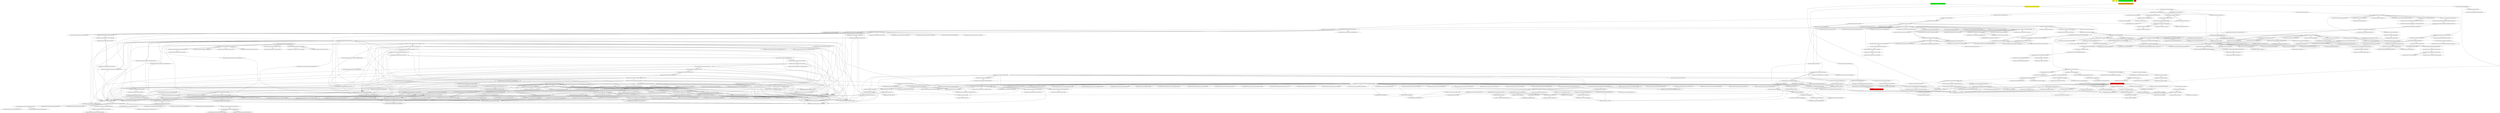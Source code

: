 digraph enhanced {
	"ochiai" [style=striped shape=box fillcolor="yellow"];
	"d4" [style=striped shape=box fillcolor="yellow"];
	"com.google.javascript.jscomp.NodeUtilTest#1281" [style=striped shape=box fillcolor="orange"];
	"com.google.javascript.jscomp.NodeUtil#1243" [style=striped shape=box fillcolor="red"];
	"com.google.javascript.jscomp.NodeUtilTest#1075" [style=striped shape=box fillcolor="green"];
	"com.google.javascript.jscomp.NodeUtil#2865" [style=striped shape=box fillcolor="red"];
	"com.google.javascript.jscomp.NodeUtilTest#47" [style=striped shape=box fillcolor="yellow"];
	"real" [style=striped shape=box fillcolor="red"];
	"com.google.javascript.jscomp.NodeUtilTest#1468" [style=striped shape=box fillcolor="green"];
	"com.google.common.collect.RegularImmutableMap$NonTerminalEntry#116" -> "com.google.common.collect.ImmutableEntry#34";
	"com.google.common.collect.RegularImmutableMap$TerminalEntry#134" -> "com.google.common.collect.ImmutableEntry#34";
	"com.google.common.collect.Maps#533" -> "com.google.common.collect.ImmutableEntry#34";
	"com.google.common.collect.RegularImmutableMap#98" -> "com.google.common.collect.RegularImmutableMap$NonTerminalEntry#116";
	"com.google.javascript.jscomp.NodeUtilTest#1075" -> "com.google.javascript.jscomp.NodeUtilTest#1281";
	"com.google.javascript.jscomp.JSSourceFile#78" -> "com.google.javascript.jscomp.SourceFile#94" [style=bold];
	"com.google.javascript.jscomp.NodeUtil#2865" -> "com.google.javascript.jscomp.NodeUtil#610";
	"com.google.javascript.jscomp.NodeUtil#2865" -> "com.google.javascript.jscomp.NodeUtil#972";
	"com.google.javascript.jscomp.mozilla.rhino.ObjToIntMap#362" -> "com.google.javascript.jscomp.mozilla.rhino.ObjToIntMap#326" [style=bold];
	"com.google.javascript.jscomp.NodeUtil#610" -> "com.google.javascript.jscomp.NodeUtil#619";
	"com.google.javascript.rhino.Node#835" -> "com.google.javascript.rhino.Node$PropListItem#351";
	"com.google.javascript.jscomp.mozilla.rhino.Parser#3081" -> "com.google.javascript.jscomp.mozilla.rhino.Parser#3179";
	"com.google.javascript.rhino.Node#824" -> "com.google.javascript.rhino.Node$PropListItem#355";
	"com.google.javascript.jscomp.mozilla.rhino.Parser#2516" -> "com.google.javascript.jscomp.mozilla.rhino.Parser#3298";
	"com.google.javascript.jscomp.parsing.IRFactory$TransformDispatcher#277" -> "com.google.javascript.jscomp.mozilla.rhino.ast.InfixExpression#148";
	"com.google.javascript.jscomp.mozilla.rhino.ast.PropertyGet#101" -> "com.google.javascript.jscomp.mozilla.rhino.ast.InfixExpression#148";
	"com.google.javascript.jscomp.parsing.IRFactory$TransformDispatcher#584" -> "com.google.javascript.jscomp.mozilla.rhino.ast.InfixExpression#148";
	"com.google.javascript.rhino.Node$PropListItem#355" -> "com.google.javascript.rhino.Node$PropListItem#359";
	"com.google.javascript.rhino.Node#776" -> "com.google.javascript.rhino.Node$PropListItem#359";
	"com.google.javascript.rhino.Node$PropListItem#351" -> "com.google.javascript.rhino.Node$PropListItem#359";
	"com.google.javascript.jscomp.mozilla.rhino.ast.Symbol#68" -> "com.google.javascript.jscomp.mozilla.rhino.ast.Symbol#104" [style=bold];
	"com.google.javascript.jscomp.parsing.IRFactory$TransformDispatcher#277" -> "com.google.javascript.jscomp.mozilla.rhino.Node$NodeIterator#393" [style=bold];
	"com.google.javascript.jscomp.parsing.IRFactory#274" -> "com.google.javascript.jscomp.parsing.TypeSafeDispatcher#119" [style=bold];
	"com.google.javascript.jscomp.Compiler#185" -> "com.google.javascript.jscomp.RhinoErrorReporter#98" [style=bold];
	"com.google.javascript.jscomp.parsing.IRFactory$TransformDispatcher#277" -> "com.google.javascript.jscomp.parsing.IRFactory$TransformDispatcher#373" [style=bold];
	"com.google.javascript.jscomp.ComposeWarningsGuard$1#42" -> "com.google.javascript.jscomp.WarningsGuard#82" [style=bold];
	"com.google.javascript.jscomp.NodeUtil#964" -> "com.google.javascript.rhino.Node#2111";
	"com.google.javascript.rhino.Node#2186" -> "com.google.javascript.rhino.Node#2111";
	"com.google.javascript.rhino.Node#916" -> "com.google.javascript.rhino.Node#929" [style=bold];
	"com.google.javascript.rhino.Node#800" -> "com.google.javascript.rhino.Node#808";
	"com.google.javascript.rhino.Node#2111" -> "com.google.javascript.rhino.Node#808";
	"com.google.common.collect.RegularImmutableMap#48" -> "com.google.common.collect.RegularImmutableMap$NonTerminalEntry#121";
	"com.google.common.collect.RegularImmutableMap#143" -> "com.google.common.collect.RegularImmutableMap$NonTerminalEntry#121";
	"com.google.javascript.jscomp.parsing.ParserRunner#59" -> "com.google.javascript.jscomp.parsing.ParserRunner#65" [style=bold];
	"com.google.javascript.jscomp.mozilla.rhino.ScriptRuntime$DefaultMessageProvider#3700" -> "com.google.javascript.jscomp.mozilla.rhino.Context#379" [style=bold];
	"com.google.javascript.jscomp.mozilla.rhino.Node#430" -> "com.google.javascript.jscomp.mozilla.rhino.Node$NodeIterator#388" [style=bold];
	"com.google.javascript.jscomp.mozilla.rhino.Parser#2078" -> "com.google.javascript.jscomp.mozilla.rhino.Parser#2078";
	"com.google.javascript.jscomp.mozilla.rhino.Parser#3179" -> "com.google.javascript.jscomp.mozilla.rhino.Parser#2078";
	"com.google.javascript.jscomp.mozilla.rhino.Parser#2927" -> "com.google.javascript.jscomp.mozilla.rhino.Parser#2078";
	"com.google.javascript.jscomp.mozilla.rhino.Parser#2059" -> "com.google.javascript.jscomp.mozilla.rhino.Parser#2078";
	"com.google.javascript.jscomp.mozilla.rhino.Parser#1874" -> "com.google.javascript.jscomp.mozilla.rhino.Parser#2078";
	"com.google.javascript.jscomp.mozilla.rhino.Parser#2113" -> "com.google.javascript.jscomp.mozilla.rhino.Parser#2078";
	"com.google.javascript.jscomp.NodeUtil#2865" -> "com.google.javascript.rhino.Node#800";
	"com.google.javascript.jscomp.mozilla.rhino.Parser#2078" -> "com.google.javascript.jscomp.mozilla.rhino.Parser#297";
	"com.google.javascript.jscomp.mozilla.rhino.Parser#2876" -> "com.google.javascript.jscomp.mozilla.rhino.Parser#297";
	"com.google.javascript.jscomp.mozilla.rhino.Parser#3081" -> "com.google.javascript.jscomp.mozilla.rhino.Parser#297";
	"com.google.javascript.jscomp.mozilla.rhino.Parser#1874" -> "com.google.javascript.jscomp.mozilla.rhino.Parser#297";
	"com.google.javascript.jscomp.mozilla.rhino.ast.InfixExpression#92" -> "com.google.javascript.jscomp.mozilla.rhino.ast.InfixExpression#157";
	"com.google.javascript.jscomp.parsing.IRFactory$TransformDispatcher#373" -> "com.google.javascript.jscomp.parsing.IRFactory$TransformDispatcher#389" [style=bold];
	"com.google.javascript.jscomp.parsing.IRFactory$TransformDispatcher#277" -> "com.google.javascript.jscomp.mozilla.rhino.Node$NodeIterator#382";
	"com.google.javascript.jscomp.mozilla.rhino.Node$NodeIterator#382" -> "com.google.javascript.jscomp.mozilla.rhino.Node$NodeIterator#382";
	"com.google.javascript.jscomp.Compiler#214" -> "com.google.javascript.jscomp.ErrorFormat$2#38" [style=bold];
	"com.google.javascript.jscomp.NodeUtil#2865" -> "com.google.javascript.rhino.Node#1267";
	"com.google.javascript.rhino.Node#1129" -> "com.google.javascript.rhino.Node#1147";
	"com.google.javascript.rhino.Node#1137" -> "com.google.javascript.rhino.Node#1147";
	"com.google.javascript.jscomp.parsing.Config#83" -> "com.google.common.collect.ImmutableMap#312" [style=bold];
	"com.google.javascript.rhino.Node#863" -> "com.google.javascript.rhino.Node#1173";
	"com.google.javascript.jscomp.mozilla.rhino.ast.NumberLiteral#70" -> "com.google.javascript.jscomp.mozilla.rhino.ast.NumberLiteral#100" [style=bold];
	"com.google.javascript.jscomp.RhinoErrorReporter#33" -> "com.google.javascript.jscomp.RhinoErrorReporter#70" [style=bold];
	"com.google.javascript.jscomp.parsing.IRFactory$TransformDispatcher#277" -> "com.google.javascript.jscomp.mozilla.rhino.ast.NumberLiteral#108";
	"com.google.javascript.jscomp.JsAst#87" -> "com.google.javascript.jscomp.parsing.ParserRunner#98";
	"com.google.javascript.jscomp.mozilla.rhino.ast.ScriptNode#85" -> "com.google.javascript.jscomp.mozilla.rhino.ast.Scope#73" [style=bold];
	"com.google.javascript.rhino.ScriptRuntime#458" -> "com.google.javascript.rhino.Context#400" [style=bold];
	"com.google.common.collect.ImmutableSet#160" -> "com.google.common.collect.ImmutableSet#222" [style=bold];
	"com.google.javascript.rhino.Node#2012" -> "com.google.javascript.rhino.Node#831";
	"com.google.javascript.jscomp.parsing.IRFactory$TransformDispatcher#277" -> "com.google.javascript.rhino.Node#831";
	"com.google.javascript.jscomp.parsing.IRFactory$TransformDispatcher#297" -> "com.google.javascript.rhino.Node#831";
	"com.google.javascript.jscomp.PrepareAst$PrepareAnnotations#176" -> "com.google.javascript.rhino.Node#831";
	"com.google.javascript.jscomp.NodeTraversal#196" -> "com.google.javascript.jscomp.NodeTraversal#204" [style=bold];
	"com.google.javascript.jscomp.mozilla.rhino.Node#227" -> "com.google.javascript.jscomp.mozilla.rhino.Node#513";
	"com.google.javascript.rhino.Node#831" -> "com.google.javascript.rhino.Node#835" [style=bold];
	"com.google.javascript.jscomp.parsing.IRFactory$TransformDispatcher#584" -> "com.google.javascript.jscomp.mozilla.rhino.ast.InfixExpression#166" [style=bold];
	"com.google.javascript.jscomp.JSSourceFile#72" -> "com.google.javascript.jscomp.SourceFile#79";
	"com.google.javascript.jscomp.SourceFile$Preloaded#301" -> "com.google.javascript.jscomp.SourceFile#79";
	"com.google.javascript.jscomp.mozilla.rhino.CompilerEnvirons#68" -> "com.google.javascript.jscomp.mozilla.rhino.Context#1816" [style=bold];
	"com.google.javascript.jscomp.mozilla.rhino.ScriptRuntime#3639" -> "com.google.javascript.jscomp.mozilla.rhino.ScriptRuntime#3691";
	"com.google.javascript.jscomp.SourceFile#257" -> "com.google.javascript.jscomp.SourceFile$Preloaded#297" [style=bold];
	"com.google.common.collect.RegularImmutableMap#48" -> "com.google.common.collect.ImmutableEntry#44";
	"com.google.common.collect.RegularImmutableMap#143" -> "com.google.common.collect.ImmutableEntry#44";
	"com.google.common.collect.ImmutableMap$Builder#189" -> "com.google.common.collect.ImmutableEntry#44";
	"com.google.javascript.jscomp.SuppressDocWarningsGuard#38" -> "com.google.common.collect.ImmutableEntry#44";
	"com.google.javascript.jscomp.parsing.ParserRunner#98" -> "com.google.javascript.rhino.Node#2012";
	"com.google.javascript.jscomp.parsing.ParserRunner#98" -> "com.google.javascript.jscomp.mozilla.rhino.Context#393" [style=bold];
	"com.google.common.collect.RegularImmutableMap#48" -> "com.google.common.collect.ImmutableEntry#40";
	"com.google.common.collect.RegularImmutableMap#143" -> "com.google.common.collect.ImmutableEntry#40";
	"com.google.common.collect.ImmutableMap$Builder#189" -> "com.google.common.collect.ImmutableEntry#40";
	"com.google.javascript.jscomp.SuppressDocWarningsGuard#38" -> "com.google.common.collect.ImmutableEntry#40";
	"com.google.javascript.rhino.Node#859" -> "com.google.javascript.rhino.Node#1161";
	"com.google.javascript.jscomp.BasicErrorManager#37" -> "com.google.common.collect.Sets#324";
	"com.google.javascript.jscomp.mozilla.rhino.Parser#3260" -> "com.google.javascript.jscomp.mozilla.rhino.ast.StringLiteral#95" [style=bold];
	"com.google.javascript.jscomp.Compiler#223" -> "com.google.javascript.jscomp.SuppressDocWarningsGuard#38" [style=bold];
	"com.google.javascript.jscomp.parsing.IRFactory#119" -> "com.google.javascript.rhino.Node#824";
	"com.google.javascript.rhino.Node#1968" -> "com.google.javascript.rhino.Node#824";
	"com.google.javascript.jscomp.parsing.IRFactory$TransformDispatcher#277" -> "com.google.javascript.rhino.Node#824";
	"com.google.javascript.jscomp.JsAst#87" -> "com.google.javascript.rhino.Node#824";
	"com.google.javascript.jscomp.mozilla.rhino.Context#418" -> "com.google.javascript.jscomp.mozilla.rhino.ContextFactory#501" [style=bold];
	"com.google.javascript.jscomp.RhinoErrorReporter#70" -> "com.google.javascript.jscomp.RhinoErrorReporter#66" [style=bold];
	"com.google.javascript.jscomp.mozilla.rhino.Parser#3179" -> "com.google.javascript.jscomp.mozilla.rhino.ast.InfixExpression#174";
	"com.google.javascript.jscomp.mozilla.rhino.ast.InfixExpression#85" -> "com.google.javascript.jscomp.mozilla.rhino.ast.InfixExpression#174";
	"com.google.javascript.jscomp.mozilla.rhino.Parser#2320" -> "com.google.javascript.jscomp.mozilla.rhino.ast.UnaryExpression#79";
	"com.google.javascript.jscomp.parsing.IRFactory#77" -> "com.google.javascript.jscomp.parsing.IRFactory#1275";
	"com.google.common.collect.RegularImmutableMap#48" -> "com.google.common.collect.RegularImmutableMap$TerminalEntry#138";
	"com.google.common.collect.RegularImmutableMap#143" -> "com.google.common.collect.RegularImmutableMap$TerminalEntry#138";
	"com.google.javascript.jscomp.parsing.Config#83" -> "com.google.common.collect.ImmutableMap$Builder#207";
	"com.google.javascript.jscomp.mozilla.rhino.Parser#2113" -> "com.google.javascript.jscomp.mozilla.rhino.ast.ConditionalExpression#77";
	"com.google.javascript.jscomp.parsing.IRFactory#77" -> "com.google.javascript.jscomp.parsing.IRFactory#1271";
	"com.google.common.collect.RegularImmutableMap#98" -> "com.google.common.collect.RegularImmutableMap$TerminalEntry#134" [style=bold];
	"com.google.javascript.jscomp.PrepareAst#57" -> "com.google.javascript.jscomp.NodeTraversal#421";
	"com.google.javascript.jscomp.mozilla.rhino.Parser#2320" -> "com.google.javascript.jscomp.mozilla.rhino.Parser#394";
	"com.google.javascript.jscomp.parsing.ParserRunner#98" -> "com.google.javascript.jscomp.mozilla.rhino.Parser#152";
	"com.google.javascript.jscomp.RhinoErrorReporter$OldRhinoErrorReporter#133" -> "com.google.javascript.jscomp.RhinoErrorReporter$OldRhinoErrorReporter#137" [style=bold];
	"com.google.javascript.jscomp.parsing.IRFactory#77" -> "com.google.javascript.jscomp.parsing.IRFactory#949";
	"com.google.javascript.jscomp.RhinoErrorReporter#102" -> "com.google.javascript.jscomp.RhinoErrorReporter$OldRhinoErrorReporter#133" [style=bold];
	"com.google.common.collect.Iterators$11#962" -> "com.google.common.collect.AbstractIndexedListIterator#54";
	"com.google.javascript.jscomp.parsing.IRFactory#206" -> "com.google.javascript.rhino.Node#859";
	"com.google.javascript.jscomp.parsing.IRFactory$TransformDispatcher#277" -> "com.google.javascript.rhino.Node#859";
	"com.google.javascript.rhino.Node#929" -> "com.google.javascript.rhino.Node#859";
	"com.google.javascript.rhino.Node#1137" -> "com.google.javascript.rhino.Node#859";
	"com.google.javascript.jscomp.NodeTraversal#246" -> "com.google.javascript.jscomp.NodeTraversal#543" [style=bold];
	"com.google.javascript.jscomp.mozilla.rhino.Node#234" -> "com.google.javascript.jscomp.mozilla.rhino.Node#534" [style=bold];
	"com.google.javascript.jscomp.NodeUtil#1158" -> "com.google.javascript.jscomp.NodeUtil$BooleanResultPredicate#1226";
	"com.google.javascript.jscomp.mozilla.rhino.ast.Scope#222" -> "com.google.javascript.jscomp.mozilla.rhino.ast.Symbol#146" [style=bold];
	"com.google.javascript.jscomp.ComposeWarningsGuard$1#42" -> "com.google.javascript.jscomp.SuppressDocWarningsGuard#92" [style=bold];
	"com.google.javascript.jscomp.NodeUtil$BooleanResultPredicate#1226" -> "com.google.javascript.jscomp.NodeUtil$BooleanResultPredicate#1228";
	"com.google.javascript.jscomp.mozilla.rhino.ast.ElementGet#73" -> "com.google.javascript.jscomp.mozilla.rhino.ast.AstNode#182";
	"com.google.javascript.jscomp.mozilla.rhino.ast.StringLiteral#68" -> "com.google.javascript.jscomp.mozilla.rhino.ast.AstNode#182";
	"com.google.javascript.jscomp.mozilla.rhino.ast.ConditionalExpression#77" -> "com.google.javascript.jscomp.mozilla.rhino.ast.AstNode#182";
	"com.google.javascript.jscomp.mozilla.rhino.ast.VariableInitializer#81" -> "com.google.javascript.jscomp.mozilla.rhino.ast.AstNode#182";
	"com.google.javascript.jscomp.mozilla.rhino.ast.ObjectLiteral#85" -> "com.google.javascript.jscomp.mozilla.rhino.ast.AstNode#182";
	"com.google.javascript.jscomp.mozilla.rhino.ast.KeywordLiteral#71" -> "com.google.javascript.jscomp.mozilla.rhino.ast.AstNode#182";
	"com.google.javascript.jscomp.mozilla.rhino.ast.ParenthesizedExpression#73" -> "com.google.javascript.jscomp.mozilla.rhino.ast.AstNode#182";
	"com.google.javascript.jscomp.mozilla.rhino.Parser#2078" -> "com.google.javascript.jscomp.mozilla.rhino.TokenStream#299";
	"com.google.javascript.jscomp.mozilla.rhino.Parser#322" -> "com.google.javascript.jscomp.mozilla.rhino.TokenStream#299";
	"com.google.javascript.jscomp.mozilla.rhino.Parser#1874" -> "com.google.javascript.jscomp.mozilla.rhino.TokenStream#299";
	"com.google.javascript.jscomp.mozilla.rhino.ast.AstRoot#70" -> "com.google.javascript.jscomp.mozilla.rhino.ast.ScriptNode#85" [style=bold];
	"com.google.javascript.jscomp.parsing.IRFactory$TransformDispatcher#277" -> "com.google.javascript.jscomp.parsing.IRFactory$TransformDispatcher#297";
	"com.google.javascript.jscomp.Tracer#250" -> "com.google.javascript.jscomp.Tracer$1#239" [style=bold];
	"com.google.javascript.jscomp.parsing.IRFactory$TransformDispatcher#277" -> "com.google.javascript.jscomp.mozilla.rhino.ast.ConditionalExpression#84";
	"com.google.javascript.jscomp.parsing.IRFactory#77" -> "com.google.javascript.jscomp.parsing.IRFactory#1287";
	"com.google.javascript.jscomp.mozilla.rhino.Node#566" -> "com.google.javascript.jscomp.mozilla.rhino.ast.NumberLiteral#115" [style=bold];
	"com.google.javascript.jscomp.parsing.IRFactory#77" -> "com.google.javascript.jscomp.parsing.IRFactory#1283";
	"com.google.javascript.jscomp.NodeUtil#2856" -> "com.google.common.base.Predicates#62";
	"com.google.javascript.jscomp.mozilla.rhino.Parser#1993" -> "com.google.javascript.jscomp.mozilla.rhino.ast.Symbol#68" [style=bold];
	"com.google.common.collect.RegularImmutableMap$EntrySet#201" -> "com.google.common.collect.RegularImmutableMap#36";
	"com.google.common.collect.RegularImmutableMap#35" -> "com.google.common.collect.RegularImmutableMap#35";
	"com.google.common.collect.ImmutableMap$Builder#189" -> "com.google.common.collect.RegularImmutableMap#35";
	"com.google.javascript.jscomp.SuppressDocWarningsGuard#38" -> "com.google.common.collect.RegularImmutableMap#35";
	"com.google.javascript.jscomp.parsing.IRFactory$TransformDispatcher#277" -> "com.google.javascript.jscomp.parsing.IRFactory#77";
	"com.google.javascript.jscomp.parsing.IRFactory$TransformDispatcher#297" -> "com.google.javascript.jscomp.parsing.IRFactory#77";
	"com.google.javascript.jscomp.parsing.IRFactory$TransformDispatcher#584" -> "com.google.javascript.jscomp.parsing.IRFactory#77";
	"com.google.common.collect.ImmutableSet#364" -> "com.google.common.collect.ImmutableCollection#47";
	"com.google.javascript.jscomp.mozilla.rhino.Parser#2927" -> "com.google.javascript.jscomp.mozilla.rhino.ast.ArrayLiteral#83" [style=bold];
	"com.google.javascript.jscomp.NodeTraversal#439" -> "com.google.javascript.jscomp.NodeTraversal#439";
	"com.google.javascript.jscomp.NodeTraversal#246" -> "com.google.javascript.jscomp.NodeTraversal#439";
	"com.google.javascript.jscomp.parsing.IRFactory$TransformDispatcher#277" -> "com.google.javascript.rhino.Node#602";
	"com.google.javascript.jscomp.mozilla.rhino.Parser#412" -> "com.google.javascript.jscomp.mozilla.rhino.Parser#379";
	"com.google.javascript.jscomp.mozilla.rhino.Parser#2189" -> "com.google.javascript.jscomp.mozilla.rhino.Parser#379";
	"com.google.javascript.jscomp.mozilla.rhino.Parser#2461" -> "com.google.javascript.jscomp.mozilla.rhino.Parser#379";
	"com.google.javascript.jscomp.mozilla.rhino.Parser#2176" -> "com.google.javascript.jscomp.mozilla.rhino.Parser#379";
	"com.google.javascript.jscomp.mozilla.rhino.Parser#2163" -> "com.google.javascript.jscomp.mozilla.rhino.Parser#379";
	"com.google.javascript.jscomp.mozilla.rhino.Parser#2150" -> "com.google.javascript.jscomp.mozilla.rhino.Parser#379";
	"com.google.javascript.jscomp.mozilla.rhino.Parser#3081" -> "com.google.javascript.jscomp.mozilla.rhino.Parser#379";
	"com.google.javascript.jscomp.mozilla.rhino.Parser#2137" -> "com.google.javascript.jscomp.mozilla.rhino.Parser#379";
	"com.google.javascript.jscomp.mozilla.rhino.Parser#2059" -> "com.google.javascript.jscomp.mozilla.rhino.Parser#379";
	"com.google.javascript.jscomp.mozilla.rhino.Parser#1874" -> "com.google.javascript.jscomp.mozilla.rhino.Parser#379";
	"com.google.javascript.jscomp.mozilla.rhino.Parser#2113" -> "com.google.javascript.jscomp.mozilla.rhino.Parser#379";
	"com.google.javascript.jscomp.mozilla.rhino.Parser#2433" -> "com.google.javascript.jscomp.mozilla.rhino.Parser#379";
	"com.google.javascript.rhino.Node#929" -> "com.google.javascript.rhino.Node#843";
	"com.google.javascript.jscomp.parsing.ParserRunner#98" -> "com.google.javascript.jscomp.mozilla.rhino.Parser#498";
	"com.google.javascript.jscomp.mozilla.rhino.Parser#2799" -> "com.google.javascript.jscomp.mozilla.rhino.Parser#3081";
	"com.google.javascript.jscomp.mozilla.rhino.ast.VariableDeclaration#72" -> "com.google.javascript.jscomp.mozilla.rhino.ast.AstNode#171";
	"com.google.javascript.jscomp.mozilla.rhino.ast.Name#84" -> "com.google.javascript.jscomp.mozilla.rhino.ast.AstNode#171";
	"com.google.javascript.jscomp.mozilla.rhino.ast.FunctionCall#68" -> "com.google.javascript.jscomp.mozilla.rhino.ast.AstNode#171";
	"com.google.javascript.jscomp.mozilla.rhino.ast.NumberLiteral#70" -> "com.google.javascript.jscomp.mozilla.rhino.ast.AstNode#171";
	"com.google.javascript.jscomp.mozilla.rhino.ast.ArrayLiteral#83" -> "com.google.javascript.jscomp.mozilla.rhino.ast.AstNode#171";
	"com.google.javascript.jscomp.Compiler#1221" -> "com.google.javascript.jscomp.JSSourceFile#55";
	"com.google.javascript.jscomp.parsing.IRFactory#77" -> "com.google.javascript.jscomp.parsing.IRFactory#1279";
	"com.google.javascript.jscomp.Tracer#421" -> "com.google.javascript.jscomp.Tracer#967";
	"com.google.javascript.jscomp.Tracer#250" -> "com.google.javascript.jscomp.Tracer#967";
	"com.google.javascript.jscomp.ComposeWarningsGuard#46" -> "com.google.javascript.jscomp.WarningsGuard#43";
	"com.google.javascript.jscomp.DiagnosticGroupWarningsGuard#31" -> "com.google.javascript.jscomp.WarningsGuard#43";
	"com.google.javascript.jscomp.SuppressDocWarningsGuard#38" -> "com.google.javascript.jscomp.WarningsGuard#43";
	"com.google.common.collect.AbstractIndexedListIterator#54" -> "com.google.common.collect.AbstractIndexedListIterator#68";
	"com.google.javascript.jscomp.mozilla.rhino.Parser#2113" -> "com.google.javascript.jscomp.mozilla.rhino.ast.ConditionalExpression#93";
	"com.google.javascript.jscomp.parsing.IRFactory$TransformDispatcher#277" -> "com.google.javascript.jscomp.mozilla.rhino.ast.ArrayLiteral#97";
	"com.google.javascript.jscomp.NodeUtil#972" -> "com.google.javascript.rhino.Node#2186";
	"com.google.javascript.jscomp.Compiler#178" -> "com.google.javascript.jscomp.Compiler#185";
	"com.google.javascript.jscomp.mozilla.rhino.ast.UnaryExpression#79" -> "com.google.javascript.jscomp.mozilla.rhino.ast.UnaryExpression#93";
	"com.google.javascript.jscomp.mozilla.rhino.Parser#2320" -> "com.google.javascript.jscomp.mozilla.rhino.ast.UnaryExpression#93";
	"com.google.javascript.jscomp.mozilla.rhino.ObjToIntMap#362" -> "com.google.javascript.jscomp.mozilla.rhino.ObjToIntMap#304" [style=bold];
	"com.google.javascript.jscomp.mozilla.rhino.ScriptRuntime#3691" -> "com.google.javascript.jscomp.mozilla.rhino.ScriptRuntime$DefaultMessageProvider#3700" [style=bold];
	"com.google.javascript.jscomp.mozilla.rhino.ast.ParenthesizedExpression#73" -> "com.google.javascript.jscomp.mozilla.rhino.ast.ParenthesizedExpression#91" [style=bold];
	"com.google.javascript.jscomp.parsing.IRFactory#1287" -> "com.google.javascript.rhino.Node#756";
	"com.google.javascript.jscomp.parsing.IRFactory#1275" -> "com.google.javascript.rhino.Node#756";
	"com.google.javascript.jscomp.parsing.IRFactory#1267" -> "com.google.javascript.rhino.Node#756";
	"com.google.javascript.jscomp.parsing.IRFactory#1283" -> "com.google.javascript.rhino.Node#756";
	"com.google.javascript.jscomp.parsing.IRFactory#1271" -> "com.google.javascript.rhino.Node#756";
	"com.google.javascript.jscomp.parsing.IRFactory#1263" -> "com.google.javascript.rhino.Node#756";
	"com.google.javascript.jscomp.parsing.IRFactory#1279" -> "com.google.javascript.rhino.Node#756";
	"com.google.javascript.jscomp.parsing.IRFactory#1287" -> "com.google.javascript.rhino.Node#512";
	"com.google.common.collect.ImmutableMap$Builder#189" -> "com.google.common.collect.AbstractIndexedListIterator#75";
	"com.google.javascript.jscomp.SuppressDocWarningsGuard#38" -> "com.google.common.collect.AbstractIndexedListIterator#75";
	"com.google.common.collect.AbstractIndexedListIterator#79" -> "com.google.common.collect.AbstractIndexedListIterator#75";
	"com.google.javascript.jscomp.parsing.Config#83" -> "com.google.common.collect.AbstractIndexedListIterator#75";
	"com.google.javascript.jscomp.parsing.IRFactory$TransformDispatcher#277" -> "com.google.javascript.jscomp.mozilla.rhino.ast.InfixExpression#126";
	"com.google.javascript.jscomp.mozilla.rhino.ast.PropertyGet#84" -> "com.google.javascript.jscomp.mozilla.rhino.ast.InfixExpression#126";
	"com.google.javascript.jscomp.parsing.IRFactory$TransformDispatcher#584" -> "com.google.javascript.jscomp.mozilla.rhino.ast.InfixExpression#126";
	"com.google.javascript.jscomp.NodeTraversal#246" -> "com.google.javascript.jscomp.NodeTraversal#523" [style=bold];
	"com.google.javascript.jscomp.mozilla.rhino.Parser#2606" -> "com.google.javascript.jscomp.mozilla.rhino.Node#557";
	"com.google.javascript.jscomp.mozilla.rhino.Parser#2516" -> "com.google.javascript.jscomp.mozilla.rhino.Node#557";
	"com.google.javascript.jscomp.mozilla.rhino.Parser#2876" -> "com.google.javascript.jscomp.mozilla.rhino.Node#557";
	"com.google.javascript.jscomp.mozilla.rhino.Parser#2059" -> "com.google.javascript.jscomp.mozilla.rhino.Node#557";
	"com.google.javascript.jscomp.mozilla.rhino.Parser#2137" -> "com.google.javascript.jscomp.mozilla.rhino.Node#557";
	"com.google.javascript.jscomp.mozilla.rhino.Parser#2259" -> "com.google.javascript.jscomp.mozilla.rhino.Node#557";
	"com.google.javascript.jscomp.mozilla.rhino.Parser#1874" -> "com.google.javascript.jscomp.mozilla.rhino.Node#557";
	"com.google.javascript.jscomp.mozilla.rhino.Parser#2113" -> "com.google.javascript.jscomp.mozilla.rhino.Node#557";
	"com.google.javascript.jscomp.mozilla.rhino.Parser#2202" -> "com.google.javascript.jscomp.mozilla.rhino.Node#557";
	"com.google.javascript.jscomp.mozilla.rhino.Parser#3233" -> "com.google.javascript.jscomp.mozilla.rhino.Node#557";
	"com.google.javascript.jscomp.mozilla.rhino.Parser#2320" -> "com.google.javascript.jscomp.mozilla.rhino.Node#557";
	"com.google.javascript.jscomp.mozilla.rhino.Parser#2232" -> "com.google.javascript.jscomp.mozilla.rhino.Node#557";
	"com.google.javascript.jscomp.mozilla.rhino.Parser#2078" -> "com.google.javascript.jscomp.mozilla.rhino.Node#557";
	"com.google.javascript.jscomp.mozilla.rhino.Parser#2298" -> "com.google.javascript.jscomp.mozilla.rhino.Node#557";
	"com.google.javascript.jscomp.mozilla.rhino.Parser#2461" -> "com.google.javascript.jscomp.mozilla.rhino.Node#557";
	"com.google.javascript.jscomp.mozilla.rhino.Parser#3260" -> "com.google.javascript.jscomp.mozilla.rhino.Node#557";
	"com.google.javascript.jscomp.mozilla.rhino.Parser#2150" -> "com.google.javascript.jscomp.mozilla.rhino.Node#557";
	"com.google.javascript.jscomp.mozilla.rhino.Parser#2280" -> "com.google.javascript.jscomp.mozilla.rhino.Node#557";
	"com.google.javascript.jscomp.mozilla.rhino.Parser#3081" -> "com.google.javascript.jscomp.mozilla.rhino.Node#557";
	"com.google.javascript.jscomp.mozilla.rhino.Parser#988" -> "com.google.javascript.jscomp.mozilla.rhino.Node#557";
	"com.google.javascript.jscomp.parsing.IRFactory#104" -> "com.google.javascript.jscomp.parsing.IRFactory$TransformDispatcher#277";
	"com.google.javascript.jscomp.parsing.IRFactory$TransformDispatcher#277" -> "com.google.javascript.jscomp.parsing.IRFactory$TransformDispatcher#277";
	"com.google.javascript.jscomp.parsing.TypeSafeDispatcher#119" -> "com.google.javascript.jscomp.parsing.IRFactory$TransformDispatcher#277";
	"com.google.javascript.jscomp.parsing.IRFactory$TransformDispatcher#277" -> "com.google.javascript.jscomp.mozilla.rhino.Node#430" [style=bold];
	"com.google.javascript.rhino.Node#512" -> "com.google.javascript.rhino.Node$NumberNode#244" [style=bold];
	"com.google.common.collect.ImmutableMap$Builder#189" -> "com.google.common.collect.AbstractIndexedListIterator#79";
	"com.google.javascript.jscomp.SuppressDocWarningsGuard#38" -> "com.google.common.collect.AbstractIndexedListIterator#79";
	"com.google.javascript.jscomp.parsing.Config#83" -> "com.google.common.collect.AbstractIndexedListIterator#79";
	"com.google.javascript.jscomp.parsing.IRFactory#128" -> "com.google.javascript.jscomp.mozilla.rhino.ast.ScriptNode#93";
	"com.google.javascript.jscomp.RhinoErrorReporter#70" -> "com.google.common.collect.ImmutableMap#106" [style=bold];
	"com.google.javascript.jscomp.mozilla.rhino.ast.AstNode#235" -> "com.google.javascript.jscomp.mozilla.rhino.ast.AstNode#198";
	"com.google.javascript.jscomp.NodeUtilTest#38" -> "com.google.javascript.jscomp.Compiler#178";
	"com.google.javascript.jscomp.parsing.IRFactory$TransformDispatcher#277" -> "com.google.javascript.jscomp.mozilla.rhino.ast.VariableInitializer#120";
	"com.google.javascript.jscomp.mozilla.rhino.ast.InfixExpression#92" -> "com.google.javascript.jscomp.mozilla.rhino.ast.InfixExpression#136";
	"com.google.javascript.jscomp.mozilla.rhino.Parser#2461" -> "com.google.javascript.jscomp.mozilla.rhino.Parser#276";
	"com.google.javascript.jscomp.mozilla.rhino.Parser#2516" -> "com.google.javascript.jscomp.mozilla.rhino.Parser#276";
	"com.google.javascript.jscomp.mozilla.rhino.Parser#537" -> "com.google.javascript.jscomp.mozilla.rhino.Parser#276";
	"com.google.javascript.jscomp.mozilla.rhino.Parser#1874" -> "com.google.javascript.jscomp.mozilla.rhino.Parser#276";
	"com.google.javascript.jscomp.mozilla.rhino.Parser#2113" -> "com.google.javascript.jscomp.mozilla.rhino.Parser#276";
	"com.google.javascript.jscomp.mozilla.rhino.Parser#3260" -> "com.google.javascript.jscomp.mozilla.rhino.ast.StringLiteral#107" [style=bold];
	"com.google.javascript.jscomp.mozilla.rhino.Parser#1874" -> "com.google.javascript.jscomp.mozilla.rhino.ast.VariableInitializer#128";
	"com.google.javascript.jscomp.JSSourceFile#55" -> "com.google.javascript.jscomp.JSSourceFile#72" [style=bold];
	"com.google.javascript.jscomp.mozilla.rhino.Parser#2461" -> "com.google.javascript.jscomp.mozilla.rhino.ast.NewExpression#66";
	"com.google.javascript.rhino.Node#1129" -> "com.google.javascript.rhino.Node#863";
	"com.google.javascript.rhino.Node#792" -> "com.google.javascript.rhino.Node#741";
	"com.google.javascript.rhino.Node#808" -> "com.google.javascript.rhino.Node#741";
	"com.google.javascript.rhino.Node#929" -> "com.google.javascript.rhino.Node#741";
	"com.google.javascript.jscomp.JsAst#77" -> "com.google.javascript.jscomp.JSSourceFile#78";
	"com.google.javascript.jscomp.mozilla.rhino.Parser#1098" -> "com.google.javascript.jscomp.mozilla.rhino.ast.AstNode#191";
	"com.google.javascript.jscomp.mozilla.rhino.ast.InfixExpression#85" -> "com.google.javascript.jscomp.mozilla.rhino.ast.AstNode#191";
	"com.google.javascript.jscomp.mozilla.rhino.Parser#276" -> "com.google.javascript.jscomp.mozilla.rhino.ast.AstNode#191";
	"com.google.javascript.jscomp.mozilla.rhino.ast.ParenthesizedExpression#67" -> "com.google.javascript.jscomp.mozilla.rhino.ast.AstNode#191";
	"com.google.javascript.jscomp.mozilla.rhino.ast.AstNode#263" -> "com.google.javascript.jscomp.mozilla.rhino.ast.AstNode#191";
	"com.google.javascript.jscomp.mozilla.rhino.ast.UnaryExpression#93" -> "com.google.javascript.jscomp.mozilla.rhino.ast.AstNode#191";
	"com.google.javascript.jscomp.mozilla.rhino.ast.InfixExpression#92" -> "com.google.javascript.jscomp.mozilla.rhino.ast.AstNode#191";
	"com.google.javascript.jscomp.mozilla.rhino.Parser#2516" -> "com.google.javascript.jscomp.mozilla.rhino.ast.AstNode#191";
	"com.google.javascript.jscomp.mozilla.rhino.Parser#2876" -> "com.google.javascript.jscomp.mozilla.rhino.ast.AstNode#191";
	"com.google.javascript.jscomp.mozilla.rhino.Parser#2059" -> "com.google.javascript.jscomp.mozilla.rhino.ast.AstNode#191";
	"com.google.javascript.jscomp.mozilla.rhino.ast.AstNode#207" -> "com.google.javascript.jscomp.mozilla.rhino.ast.AstNode#191";
	"com.google.javascript.jscomp.mozilla.rhino.Parser#2113" -> "com.google.javascript.jscomp.mozilla.rhino.ast.AstNode#191";
	"com.google.javascript.jscomp.mozilla.rhino.ast.Scope#222" -> "com.google.javascript.jscomp.mozilla.rhino.ast.Symbol#97" [style=bold];
	"com.google.javascript.jscomp.mozilla.rhino.Parser#2799" -> "com.google.javascript.jscomp.mozilla.rhino.Parser#2927";
	"com.google.common.collect.ImmutableMap#106" -> "com.google.common.collect.ImmutableMap#139";
	"com.google.common.collect.ImmutableMap$Builder#178" -> "com.google.common.collect.ImmutableMap#139";
	"com.google.common.collect.ImmutableMap#240" -> "com.google.common.collect.ImmutableMap#139";
	"com.google.javascript.jscomp.mozilla.rhino.ast.ParenthesizedExpression#67" -> "com.google.javascript.jscomp.mozilla.rhino.ast.ParenthesizedExpression#73" [style=bold];
	"com.google.javascript.jscomp.NodeUtilTest#38" -> "com.google.javascript.jscomp.Compiler#1812";
	"com.google.javascript.jscomp.Compiler#223" -> "com.google.javascript.jscomp.DiagnosticGroupWarningsGuard#31";
	"com.google.javascript.jscomp.SuppressDocWarningsGuard#38" -> "com.google.javascript.jscomp.DiagnosticGroupWarningsGuard#31";
	"com.google.common.base.Predicates#62" -> "com.google.common.base.Predicates$ObjectPredicate#280";
	"com.google.javascript.jscomp.mozilla.rhino.Parser#2113" -> "com.google.javascript.jscomp.mozilla.rhino.ast.ConditionalExpression#112";
	"com.google.javascript.jscomp.parsing.IRFactory$TransformDispatcher#277" -> "com.google.javascript.rhino.Node$NumberNode#260";
	"com.google.common.collect.ImmutableMap$Builder#189" -> "com.google.common.collect.RegularImmutableMap#166" [style=bold];
	"com.google.javascript.jscomp.mozilla.rhino.ast.Scope#222" -> "com.google.javascript.jscomp.mozilla.rhino.ast.Scope#246" [style=bold];
	"com.google.javascript.jscomp.mozilla.rhino.ast.UnaryExpression#134" -> "com.google.javascript.jscomp.mozilla.rhino.ast.AstNode#263";
	"com.google.javascript.jscomp.mozilla.rhino.ast.ConditionalExpression#93" -> "com.google.javascript.jscomp.mozilla.rhino.ast.AstNode#263";
	"com.google.javascript.jscomp.mozilla.rhino.ast.ElementGet#112" -> "com.google.javascript.jscomp.mozilla.rhino.ast.AstNode#263";
	"com.google.javascript.jscomp.mozilla.rhino.ast.ParenthesizedExpression#91" -> "com.google.javascript.jscomp.mozilla.rhino.ast.AstNode#263";
	"com.google.javascript.jscomp.mozilla.rhino.ast.ElementGet#95" -> "com.google.javascript.jscomp.mozilla.rhino.ast.AstNode#263";
	"com.google.javascript.jscomp.mozilla.rhino.ast.ConditionalExpression#112" -> "com.google.javascript.jscomp.mozilla.rhino.ast.AstNode#263";
	"com.google.javascript.jscomp.mozilla.rhino.ast.VariableInitializer#110" -> "com.google.javascript.jscomp.mozilla.rhino.ast.AstNode#263";
	"com.google.javascript.jscomp.mozilla.rhino.ast.InfixExpression#136" -> "com.google.javascript.jscomp.mozilla.rhino.ast.AstNode#263";
	"com.google.javascript.jscomp.mozilla.rhino.ast.ObjectLiteral#118" -> "com.google.javascript.jscomp.mozilla.rhino.ast.AstNode#263";
	"com.google.javascript.jscomp.mozilla.rhino.ast.ConditionalExpression#132" -> "com.google.javascript.jscomp.mozilla.rhino.ast.AstNode#263";
	"com.google.javascript.jscomp.mozilla.rhino.ast.VariableInitializer#128" -> "com.google.javascript.jscomp.mozilla.rhino.ast.AstNode#263";
	"com.google.javascript.jscomp.mozilla.rhino.ast.FunctionCall#89" -> "com.google.javascript.jscomp.mozilla.rhino.ast.AstNode#263";
	"com.google.javascript.jscomp.mozilla.rhino.ast.InfixExpression#157" -> "com.google.javascript.jscomp.mozilla.rhino.ast.AstNode#263";
	"com.google.javascript.jscomp.mozilla.rhino.Parser#537" -> "com.google.javascript.jscomp.mozilla.rhino.ast.AstNode#263";
	"com.google.javascript.jscomp.mozilla.rhino.ast.ArrayLiteral#122" -> "com.google.javascript.jscomp.mozilla.rhino.ast.AstNode#263";
	"com.google.javascript.jscomp.mozilla.rhino.ast.VariableDeclaration#104" -> "com.google.javascript.jscomp.mozilla.rhino.ast.AstNode#263";
	"com.google.javascript.jscomp.mozilla.rhino.TokenStream#1281" -> "com.google.javascript.jscomp.mozilla.rhino.TokenStream#1407";
	"com.google.javascript.jscomp.mozilla.rhino.Parser#2461" -> "com.google.javascript.jscomp.mozilla.rhino.ast.FunctionCall#89";
	"com.google.javascript.jscomp.mozilla.rhino.Parser#2516" -> "com.google.javascript.jscomp.mozilla.rhino.ast.FunctionCall#89";
	"com.google.javascript.jscomp.mozilla.rhino.TokenStream#320" -> "com.google.javascript.jscomp.mozilla.rhino.ScriptRuntime#432";
	"com.google.common.collect.ImmutableSet#144" -> "com.google.common.collect.ImmutableSet#160";
	"com.google.javascript.jscomp.mozilla.rhino.ast.AstNode#207" -> "com.google.javascript.jscomp.mozilla.rhino.ast.AstNode#254";
	"com.google.javascript.jscomp.parsing.Config#83" -> "com.google.common.collect.ImmutableMap#128";
	"com.google.javascript.jscomp.mozilla.rhino.ContextFactory#440" -> "com.google.javascript.jscomp.mozilla.rhino.Kit#316";
	"com.google.javascript.jscomp.mozilla.rhino.ContextFactory#451" -> "com.google.javascript.jscomp.mozilla.rhino.Kit#316";
	"com.google.javascript.jscomp.Compiler#833" -> "com.google.javascript.jscomp.Tracer#250";
	"com.google.javascript.jscomp.parsing.IRFactory$TransformDispatcher#277" -> "com.google.javascript.jscomp.mozilla.rhino.ast.ParenthesizedExpression#81";
	"com.google.javascript.jscomp.DiagnosticGroups#45" -> "com.google.common.collect.ImmutableMap#240" [style=bold];
	"com.google.javascript.jscomp.parsing.IRFactory$TransformDispatcher#277" -> "com.google.javascript.jscomp.mozilla.rhino.ast.ConditionalExpression#102";
	"com.google.javascript.jscomp.mozilla.rhino.ast.NumberLiteral#79" -> "com.google.javascript.jscomp.mozilla.rhino.Node#566" [style=bold];
	"com.google.javascript.jscomp.NodeUtil#2964" -> "com.google.javascript.rhino.Node$StringNode#298";
	"com.google.javascript.rhino.Node#929" -> "com.google.javascript.rhino.Node$StringNode#298";
	"com.google.javascript.jscomp.NodeUtil#460" -> "com.google.javascript.rhino.Node$StringNode#298";
	"com.google.javascript.jscomp.PrepareAst$PrepareAnnotations#176" -> "com.google.javascript.rhino.Node$StringNode#298";
	"com.google.javascript.jscomp.mozilla.rhino.ast.InfixExpression#85" -> "com.google.javascript.jscomp.mozilla.rhino.Node#204";
	"com.google.javascript.jscomp.mozilla.rhino.ast.UnaryExpression#120" -> "com.google.javascript.jscomp.mozilla.rhino.Node#204";
	"com.google.javascript.jscomp.mozilla.rhino.ast.VariableDeclaration#115" -> "com.google.javascript.jscomp.mozilla.rhino.Node#204";
	"com.google.javascript.jscomp.mozilla.rhino.Parser#1874" -> "com.google.javascript.jscomp.mozilla.rhino.Node#204";
	"com.google.javascript.jscomp.mozilla.rhino.ast.Scope#200" -> "com.google.javascript.jscomp.mozilla.rhino.ast.Scope#235" [style=bold];
	"com.google.javascript.jscomp.mozilla.rhino.TokenStream#320" -> "com.google.javascript.jscomp.mozilla.rhino.TokenStream#126";
	"com.google.javascript.jscomp.parsing.IRFactory$TransformDispatcher#277" -> "com.google.javascript.jscomp.mozilla.rhino.ast.FunctionCall#79";
	"com.google.javascript.jscomp.parsing.IRFactory$TransformDispatcher#277" -> "com.google.javascript.rhino.Node$NumberNode#255";
	"com.google.javascript.jscomp.mozilla.rhino.ast.ScriptNode#278" -> "com.google.javascript.jscomp.mozilla.rhino.ast.Symbol#77" [style=bold];
	"com.google.javascript.jscomp.mozilla.rhino.CompilerEnvirons#68" -> "com.google.javascript.jscomp.mozilla.rhino.Context#2188" [style=bold];
	"com.google.javascript.jscomp.mozilla.rhino.ast.UnaryExpression#93" -> "com.google.javascript.jscomp.mozilla.rhino.ast.UnaryExpression#120" [style=bold];
	"com.google.javascript.jscomp.parsing.IRFactory$TransformDispatcher#277" -> "com.google.javascript.jscomp.mozilla.rhino.ast.UnaryExpression#126";
	"com.google.javascript.jscomp.mozilla.rhino.Parser#3312" -> "com.google.javascript.jscomp.mozilla.rhino.ast.UnaryExpression#126";
	"com.google.javascript.jscomp.mozilla.rhino.TokenStream#1293" -> "com.google.javascript.jscomp.mozilla.rhino.TokenStream#1300";
	"com.google.javascript.jscomp.mozilla.rhino.TokenStream#320" -> "com.google.javascript.jscomp.mozilla.rhino.TokenStream#1300";
	"com.google.javascript.jscomp.mozilla.rhino.Parser#1993" -> "com.google.javascript.jscomp.mozilla.rhino.ast.Scope#222" [style=bold];
	"com.google.javascript.jscomp.mozilla.rhino.Parser#2113" -> "com.google.javascript.jscomp.mozilla.rhino.ast.ConditionalExpression#132";
	"com.google.javascript.jscomp.mozilla.rhino.TokenStream#1300" -> "com.google.javascript.jscomp.mozilla.rhino.TokenStream#1305";
	"com.google.javascript.jscomp.mozilla.rhino.TokenStream#320" -> "com.google.javascript.jscomp.mozilla.rhino.TokenStream#1305";
	"com.google.common.collect.ImmutableMap$Builder#212" -> "com.google.common.collect.RegularImmutableMap#48";
	"com.google.common.collect.ImmutableMap#106" -> "com.google.common.collect.RegularImmutableMap#48";
	"com.google.common.collect.ImmutableMap#240" -> "com.google.common.collect.RegularImmutableMap#48";
	"com.google.javascript.jscomp.mozilla.rhino.Node#513" -> "com.google.javascript.jscomp.mozilla.rhino.Node#474" [style=bold];
	"com.google.javascript.jscomp.mozilla.rhino.ast.InfixExpression#85" -> "com.google.javascript.jscomp.mozilla.rhino.ast.AstNode#163";
	"com.google.javascript.jscomp.mozilla.rhino.ast.InfixExpression#53" -> "com.google.javascript.jscomp.mozilla.rhino.ast.AstNode#163";
	"com.google.javascript.jscomp.mozilla.rhino.ast.UnaryExpression#93" -> "com.google.javascript.jscomp.mozilla.rhino.ast.AstNode#163";
	"com.google.javascript.jscomp.mozilla.rhino.ast.Jump#61" -> "com.google.javascript.jscomp.mozilla.rhino.ast.AstNode#163";
	"com.google.javascript.jscomp.mozilla.rhino.ast.AstNode#171" -> "com.google.javascript.jscomp.mozilla.rhino.ast.AstNode#163";
	"com.google.javascript.jscomp.mozilla.rhino.ast.AstNode#182" -> "com.google.javascript.jscomp.mozilla.rhino.ast.AstNode#163";
	"com.google.javascript.jscomp.mozilla.rhino.Parser#2516" -> "com.google.javascript.jscomp.mozilla.rhino.ast.FunctionCall#68";
	"com.google.javascript.jscomp.mozilla.rhino.ast.NewExpression#66" -> "com.google.javascript.jscomp.mozilla.rhino.ast.FunctionCall#68";
	"com.google.javascript.jscomp.mozilla.rhino.Parser#3081" -> "com.google.javascript.jscomp.mozilla.rhino.Node#234";
	"com.google.javascript.jscomp.mozilla.rhino.Parser#1874" -> "com.google.javascript.jscomp.mozilla.rhino.Node#234";
	"com.google.common.collect.RegularImmutableMap#48" -> "com.google.common.collect.ImmutableMap#269" [style=bold];
	"com.google.javascript.jscomp.parsing.IRFactory#77" -> "com.google.javascript.jscomp.parsing.IRFactory#1267";
	"com.google.javascript.jscomp.mozilla.rhino.Parser#537" -> "com.google.javascript.jscomp.mozilla.rhino.ast.ScriptNode#101";
	"com.google.common.collect.ImmutableMap$Builder#207" -> "com.google.common.collect.ImmutableMap$Builder#212" [style=bold];
	"com.google.javascript.jscomp.parsing.IRFactory#77" -> "com.google.javascript.jscomp.parsing.IRFactory#1263" [style=bold];
	"com.google.javascript.jscomp.mozilla.rhino.ast.Symbol#68" -> "com.google.javascript.jscomp.mozilla.rhino.ast.Symbol#84" [style=bold];
	"com.google.javascript.jscomp.NodeTraversal#439" -> "com.google.javascript.jscomp.NodeTraversal#614";
	"com.google.javascript.jscomp.mozilla.rhino.Parser#2876" -> "com.google.javascript.jscomp.mozilla.rhino.ast.ParenthesizedExpression#67" [style=bold];
	"com.google.javascript.jscomp.parsing.IRFactory$TransformDispatcher#277" -> "com.google.javascript.jscomp.mozilla.rhino.ast.ConditionalExpression#121";
	"com.google.javascript.rhino.Node#524" -> "com.google.javascript.rhino.Node$StringNode#277";
	"com.google.javascript.rhino.Node#520" -> "com.google.javascript.rhino.Node$StringNode#277";
	"com.google.javascript.jscomp.parsing.IRFactory#194" -> "com.google.javascript.jscomp.mozilla.rhino.Node#227" [style=bold];
	"com.google.javascript.jscomp.CompilerInput#102" -> "com.google.javascript.jscomp.JsAst#49";
	"com.google.common.collect.AbstractIndexedListIterator#68" -> "com.google.common.collect.UnmodifiableListIterator#36";
	"com.google.javascript.jscomp.mozilla.rhino.Parser#2202" -> "com.google.javascript.jscomp.mozilla.rhino.CompilerEnvirons#105";
	"com.google.javascript.jscomp.Compiler#223" -> "com.google.javascript.jscomp.CompilerOptions#920" [style=bold];
	"com.google.javascript.jscomp.CompilerInput#81" -> "com.google.javascript.jscomp.JsAst#42";
	"com.google.javascript.jscomp.mozilla.rhino.Parser#1098" -> "com.google.javascript.jscomp.mozilla.rhino.ast.AstNode#227";
	"com.google.javascript.jscomp.mozilla.rhino.Parser#2461" -> "com.google.javascript.jscomp.mozilla.rhino.ast.AstNode#227";
	"com.google.javascript.jscomp.mozilla.rhino.ast.AstNode#235" -> "com.google.javascript.jscomp.mozilla.rhino.ast.AstNode#227";
	"com.google.javascript.jscomp.mozilla.rhino.ast.Name#84" -> "com.google.javascript.jscomp.mozilla.rhino.ast.AstNode#227";
	"com.google.javascript.jscomp.mozilla.rhino.Parser#2927" -> "com.google.javascript.jscomp.mozilla.rhino.ast.AstNode#227";
	"com.google.javascript.jscomp.mozilla.rhino.ast.Name#101" -> "com.google.javascript.jscomp.mozilla.rhino.ast.AstNode#227";
	"com.google.javascript.jscomp.mozilla.rhino.Parser#2516" -> "com.google.javascript.jscomp.mozilla.rhino.ast.AstNode#227";
	"com.google.javascript.jscomp.mozilla.rhino.Parser#2876" -> "com.google.javascript.jscomp.mozilla.rhino.ast.AstNode#227";
	"com.google.javascript.jscomp.mozilla.rhino.Parser#537" -> "com.google.javascript.jscomp.mozilla.rhino.ast.AstNode#227";
	"com.google.javascript.jscomp.mozilla.rhino.ast.NumberLiteral#70" -> "com.google.javascript.jscomp.mozilla.rhino.ast.AstNode#227";
	"com.google.javascript.jscomp.mozilla.rhino.Parser#1874" -> "com.google.javascript.jscomp.mozilla.rhino.ast.AstNode#227";
	"com.google.javascript.jscomp.mozilla.rhino.ast.UnaryExpression#134" -> "com.google.javascript.jscomp.mozilla.rhino.ast.AstNode#467";
	"com.google.javascript.jscomp.mozilla.rhino.ast.ConditionalExpression#93" -> "com.google.javascript.jscomp.mozilla.rhino.ast.AstNode#467";
	"com.google.javascript.jscomp.mozilla.rhino.ast.NumberLiteral#100" -> "com.google.javascript.jscomp.mozilla.rhino.ast.AstNode#467";
	"com.google.javascript.jscomp.mozilla.rhino.ast.UnaryExpression#93" -> "com.google.javascript.jscomp.mozilla.rhino.ast.AstNode#467";
	"com.google.javascript.jscomp.mozilla.rhino.ast.ElementGet#112" -> "com.google.javascript.jscomp.mozilla.rhino.ast.AstNode#467";
	"com.google.javascript.jscomp.mozilla.rhino.ast.StringLiteral#95" -> "com.google.javascript.jscomp.mozilla.rhino.ast.AstNode#467";
	"com.google.javascript.jscomp.mozilla.rhino.ast.ParenthesizedExpression#91" -> "com.google.javascript.jscomp.mozilla.rhino.ast.AstNode#467";
	"com.google.javascript.jscomp.mozilla.rhino.ast.ElementGet#95" -> "com.google.javascript.jscomp.mozilla.rhino.ast.AstNode#467";
	"com.google.javascript.jscomp.mozilla.rhino.ast.ConditionalExpression#112" -> "com.google.javascript.jscomp.mozilla.rhino.ast.AstNode#467";
	"com.google.javascript.jscomp.mozilla.rhino.ast.InfixExpression#136" -> "com.google.javascript.jscomp.mozilla.rhino.ast.AstNode#467";
	"com.google.javascript.jscomp.mozilla.rhino.ast.Name#101" -> "com.google.javascript.jscomp.mozilla.rhino.ast.AstNode#467";
	"com.google.javascript.jscomp.mozilla.rhino.ast.ObjectLiteral#118" -> "com.google.javascript.jscomp.mozilla.rhino.ast.AstNode#467";
	"com.google.javascript.jscomp.mozilla.rhino.ast.ConditionalExpression#132" -> "com.google.javascript.jscomp.mozilla.rhino.ast.AstNode#467";
	"com.google.javascript.jscomp.mozilla.rhino.ast.InfixExpression#92" -> "com.google.javascript.jscomp.mozilla.rhino.ast.AstNode#467";
	"com.google.javascript.jscomp.mozilla.rhino.ast.FunctionCall#89" -> "com.google.javascript.jscomp.mozilla.rhino.ast.AstNode#467";
	"com.google.javascript.jscomp.mozilla.rhino.ast.InfixExpression#157" -> "com.google.javascript.jscomp.mozilla.rhino.ast.AstNode#467";
	"com.google.javascript.jscomp.mozilla.rhino.ast.ArrayLiteral#122" -> "com.google.javascript.jscomp.mozilla.rhino.ast.AstNode#467";
	"com.google.javascript.jscomp.mozilla.rhino.ast.VariableDeclaration#104" -> "com.google.javascript.jscomp.mozilla.rhino.ast.AstNode#467";
	"com.google.javascript.jscomp.LightweightMessageFormatter#49" -> "com.google.javascript.jscomp.AbstractMessageFormatter#32";
	"com.google.javascript.jscomp.parsing.ParserRunner#59" -> "com.google.javascript.jscomp.parsing.Config#68";
	"com.google.javascript.jscomp.ErrorFormat$2#38" -> "com.google.javascript.jscomp.AbstractMessageFormatter#37";
	"com.google.javascript.jscomp.mozilla.rhino.Parser#2516" -> "com.google.javascript.jscomp.mozilla.rhino.Parser#2606";
	"com.google.javascript.jscomp.parsing.IRFactory$TransformDispatcher#277" -> "com.google.javascript.jscomp.mozilla.rhino.ast.UnaryExpression#143";
	"com.google.javascript.jscomp.mozilla.rhino.Parser#276" -> "com.google.javascript.jscomp.mozilla.rhino.ast.AstNode#220";
	"com.google.javascript.jscomp.mozilla.rhino.ast.ParenthesizedExpression#67" -> "com.google.javascript.jscomp.mozilla.rhino.ast.AstNode#220";
	"com.google.javascript.jscomp.mozilla.rhino.ast.UnaryExpression#93" -> "com.google.javascript.jscomp.mozilla.rhino.ast.AstNode#220";
	"com.google.javascript.jscomp.mozilla.rhino.ast.InfixExpression#92" -> "com.google.javascript.jscomp.mozilla.rhino.ast.AstNode#220";
	"com.google.javascript.jscomp.parsing.IRFactory$TransformDispatcher#277" -> "com.google.javascript.jscomp.mozilla.rhino.ast.ObjectProperty#121";
	"com.google.javascript.jscomp.mozilla.rhino.Parser#1874" -> "com.google.javascript.jscomp.mozilla.rhino.Parser#1993";
	"com.google.javascript.jscomp.mozilla.rhino.Parser#988" -> "com.google.javascript.jscomp.mozilla.rhino.Parser#1874";
	"com.google.javascript.jscomp.PrepareAst$PrepareAnnotations#136" -> "com.google.javascript.jscomp.Compiler#1619";
	"com.google.javascript.jscomp.mozilla.rhino.Parser#1993" -> "com.google.javascript.jscomp.mozilla.rhino.ast.Scope#200" [style=bold];
	"com.google.common.collect.ImmutableSet$ArrayImmutableSet#396" -> "com.google.common.collect.ImmutableSet#364";
	"com.google.common.collect.AbstractIndexedListIterator#68" -> "com.google.common.base.Preconditions#330";
	"com.google.javascript.jscomp.mozilla.rhino.ast.ObjectLiteral#102" -> "com.google.javascript.jscomp.mozilla.rhino.ast.ObjectLiteral#118";
	"com.google.javascript.jscomp.mozilla.rhino.Node#534" -> "com.google.javascript.jscomp.mozilla.rhino.Node#495";
	"com.google.javascript.jscomp.mozilla.rhino.ast.AstNode#163" -> "com.google.javascript.jscomp.mozilla.rhino.Node#132" [style=bold];
	"com.google.common.collect.ImmutableMap$Builder#189" -> "com.google.common.collect.ImmutableMap$Builder#178";
	"com.google.javascript.jscomp.parsing.Config#83" -> "com.google.common.collect.ImmutableMap$Builder#178";
	"com.google.common.collect.ImmutableMap#128" -> "com.google.common.collect.ImmutableMap$Builder#171" [style=bold];
	"com.google.javascript.rhino.ScriptRuntime#422" -> "com.google.javascript.rhino.ScriptRuntime#458";
	"com.google.javascript.jscomp.Compiler#185" -> "com.google.common.collect.Lists#74";
	"com.google.javascript.jscomp.ComposeWarningsGuard#46" -> "com.google.common.collect.Lists#74";
	"com.google.common.collect.ImmutableMap$Builder#171" -> "com.google.common.collect.Lists#74";
	"com.google.javascript.jscomp.Compiler#223" -> "com.google.common.collect.Lists#74";
	"com.google.javascript.jscomp.mozilla.rhino.ast.UnaryExpression#93" -> "com.google.javascript.jscomp.mozilla.rhino.ast.UnaryExpression#134" [style=bold];
	"com.google.javascript.jscomp.parsing.IRFactory$TransformDispatcher#277" -> "com.google.javascript.jscomp.mozilla.rhino.ast.VariableDeclaration#83";
	"com.google.javascript.jscomp.NodeUtil#1239" -> "com.google.javascript.jscomp.NodeUtil#1158";
	"com.google.javascript.jscomp.Compiler#842" -> "com.google.javascript.jscomp.Tracer#453";
	"com.google.javascript.jscomp.mozilla.rhino.Parser#2113" -> "com.google.javascript.jscomp.mozilla.rhino.ast.ConditionalExpression#149";
	"com.google.javascript.jscomp.mozilla.rhino.Parser#2516" -> "com.google.javascript.jscomp.mozilla.rhino.ast.ElementGet#73";
	"com.google.javascript.jscomp.ClosureCodingConvention#38" -> "com.google.javascript.jscomp.DefaultCodingConvention#32";
	"com.google.javascript.jscomp.JsAst#87" -> "com.google.javascript.jscomp.Compiler#1725";
	"com.google.javascript.jscomp.parsing.IRFactory#128" -> "com.google.javascript.jscomp.parsing.IRFactory#206";
	"com.google.javascript.jscomp.parsing.IRFactory#77" -> "com.google.javascript.jscomp.parsing.IRFactory#206";
	"com.google.common.collect.ImmutableMap#139" -> "com.google.common.base.Preconditions#203";
	"com.google.javascript.jscomp.Compiler#204" -> "com.google.common.base.Preconditions#203";
	"com.google.javascript.jscomp.mozilla.rhino.Parser#2078" -> "com.google.javascript.jscomp.mozilla.rhino.ast.Assignment#68";
	"com.google.javascript.jscomp.mozilla.rhino.Parser#322" -> "com.google.javascript.jscomp.mozilla.rhino.TokenStream#320" [style=bold];
	"com.google.javascript.jscomp.Tracer#421" -> "com.google.javascript.jscomp.Tracer$ThreadTrace#757";
	"com.google.javascript.jscomp.Tracer#250" -> "com.google.javascript.jscomp.Tracer$ThreadTrace#757";
	"com.google.javascript.jscomp.mozilla.rhino.Parser#1874" -> "com.google.javascript.jscomp.mozilla.rhino.ast.VariableDeclaration#72" [style=bold];
	"com.google.javascript.jscomp.mozilla.rhino.ast.AstNode#263" -> "com.google.javascript.jscomp.mozilla.rhino.ast.AstNode#247" [style=bold];
	"com.google.common.collect.RegularImmutableMap#48" -> "com.google.common.collect.RegularImmutableMap#81" [style=bold];
	"com.google.javascript.jscomp.parsing.IRFactory$TransformDispatcher#277" -> "com.google.javascript.jscomp.mozilla.rhino.ast.ObjectProperty#107";
	"com.google.javascript.jscomp.Tracer#453" -> "com.google.javascript.jscomp.Tracer#421" [style=bold];
	"com.google.javascript.rhino.Node#908" -> "com.google.javascript.rhino.Node#916";
	"com.google.javascript.jscomp.Compiler#1725" -> "com.google.javascript.jscomp.Compiler#1713";
	"com.google.javascript.jscomp.NodeUtilTest#38" -> "com.google.javascript.jscomp.Compiler#1713";
	"com.google.javascript.jscomp.mozilla.rhino.Parser#3081" -> "com.google.javascript.jscomp.mozilla.rhino.ast.ObjectLiteral#102";
	"com.google.javascript.jscomp.Compiler#1206" -> "com.google.javascript.jscomp.Compiler#223";
	"com.google.javascript.jscomp.parsing.IRFactory$TransformDispatcher#277" -> "com.google.javascript.jscomp.mozilla.rhino.ast.ElementGet#85";
	"com.google.javascript.jscomp.ClosureCodingConvention#38" -> "com.google.common.collect.ImmutableSet#144" [style=bold];
	"com.google.common.collect.ImmutableMap#312" -> "com.google.common.collect.RegularImmutableMap#143";
	"com.google.common.base.Preconditions#330" -> "com.google.common.base.Preconditions#350" [style=bold];
	"com.google.common.collect.RegularImmutableMap#81" -> "com.google.common.base.Preconditions#114";
	"com.google.common.collect.RegularImmutableMap#48" -> "com.google.common.base.Preconditions#114";
	"com.google.javascript.jscomp.Compiler#185" -> "com.google.javascript.jscomp.RhinoErrorReporter#102" [style=bold];
	"com.google.javascript.jscomp.JsAst#49" -> "com.google.javascript.jscomp.JsAst#77" [style=bold];
	"com.google.javascript.jscomp.RhinoErrorReporter$NewRhinoErrorReporter#151" -> "com.google.javascript.jscomp.RhinoErrorReporter#33";
	"com.google.javascript.jscomp.RhinoErrorReporter$OldRhinoErrorReporter#137" -> "com.google.javascript.jscomp.RhinoErrorReporter#33";
	"com.google.common.collect.RegularImmutableMap#48" -> "com.google.common.collect.RegularImmutableMap#93" [style=bold];
	"com.google.javascript.jscomp.NodeUtil#2865" -> "com.google.javascript.jscomp.NodeUtil#964";
	"com.google.javascript.jscomp.mozilla.rhino.ast.UnaryExpression#93" -> "com.google.javascript.jscomp.mozilla.rhino.ast.AstNode#235";
	"com.google.javascript.jscomp.mozilla.rhino.ast.InfixExpression#92" -> "com.google.javascript.jscomp.mozilla.rhino.ast.AstNode#235";
	"com.google.javascript.jscomp.NodeUtil#2865" -> "com.google.javascript.rhino.Node#908";
	"com.google.javascript.jscomp.Compiler#223" -> "com.google.javascript.jscomp.Compiler#214";
	"com.google.common.collect.RegularImmutableMap#48" -> "com.google.common.collect.RegularImmutableMap#98" [style=bold];
	"com.google.javascript.jscomp.mozilla.rhino.Parser#2516" -> "com.google.javascript.jscomp.mozilla.rhino.ast.ElementGet#95";
	"com.google.javascript.jscomp.Compiler#185" -> "com.google.javascript.jscomp.AbstractCompiler#35" [style=bold];
	"com.google.javascript.jscomp.mozilla.rhino.Parser#2113" -> "com.google.javascript.jscomp.mozilla.rhino.ast.ConditionalExpression#164";
	"com.google.javascript.jscomp.parsing.IRFactory#104" -> "com.google.javascript.rhino.Node#1927";
	"com.google.javascript.jscomp.parsing.IRFactory#128" -> "com.google.javascript.jscomp.parsing.IRFactory#104" [style=bold];
	"com.google.javascript.jscomp.RhinoErrorReporter#70" -> "com.google.javascript.rhino.ScriptRuntime#422";
	"com.google.javascript.jscomp.JsAst#77" -> "com.google.javascript.jscomp.JsAst#87" [style=bold];
	"com.google.javascript.jscomp.mozilla.rhino.Parser#2606" -> "com.google.javascript.jscomp.mozilla.rhino.ast.PropertyGet#76";
	"com.google.javascript.jscomp.NodeUtil$BooleanResultPredicate#1228" -> "com.google.javascript.jscomp.NodeUtil#1243" [style=bold];
	"com.google.javascript.jscomp.NodeUtil#2964" -> "com.google.javascript.jscomp.NodeUtil#1488";
	"com.google.javascript.jscomp.RhinoErrorReporter$NewRhinoErrorReporter#147" -> "com.google.javascript.jscomp.RhinoErrorReporter$NewRhinoErrorReporter#151" [style=bold];
	"com.google.javascript.jscomp.Compiler#1619" -> "com.google.javascript.jscomp.CompilerOptions#1045" [style=bold];
	"com.google.javascript.jscomp.mozilla.rhino.TokenStream#320" -> "com.google.javascript.jscomp.mozilla.rhino.TokenStream#1250";
	"com.google.javascript.jscomp.Compiler#223" -> "com.google.javascript.jscomp.Compiler#204" [style=bold];
	"com.google.javascript.jscomp.mozilla.rhino.CompilerEnvirons#68" -> "com.google.javascript.jscomp.mozilla.rhino.CompilerEnvirons#99";
	"com.google.javascript.jscomp.parsing.IRFactory#104" -> "com.google.javascript.jscomp.parsing.IRFactory#119" [style=bold];
	"com.google.javascript.jscomp.parsing.IRFactory#1267" -> "com.google.javascript.rhino.Node#374";
	"com.google.javascript.jscomp.parsing.IRFactory$TransformDispatcher#277" -> "com.google.javascript.jscomp.mozilla.rhino.ast.ArrayLiteral#198";
	"com.google.javascript.jscomp.parsing.IRFactory$TransformDispatcher#277" -> "com.google.javascript.jscomp.mozilla.rhino.ast.PropertyGet#84";
	"com.google.javascript.jscomp.mozilla.rhino.Parser#948" -> "com.google.javascript.jscomp.mozilla.rhino.Parser#988" [style=bold];
	"com.google.javascript.jscomp.mozilla.rhino.Parser#498" -> "com.google.javascript.jscomp.mozilla.rhino.CompilerEnvirons#277" [style=bold];
	"com.google.javascript.jscomp.mozilla.rhino.Parser#2606" -> "com.google.javascript.jscomp.mozilla.rhino.CompilerEnvirons#155";
	"com.google.javascript.jscomp.mozilla.rhino.Parser#2899" -> "com.google.javascript.jscomp.mozilla.rhino.CompilerEnvirons#155";
	"com.google.javascript.jscomp.NodeUtil#2865" -> "com.google.javascript.jscomp.NodeUtil#1355";
	"com.google.common.collect.RegularImmutableMap#48" -> "com.google.common.collect.Hashing#40";
	"com.google.common.collect.RegularImmutableMap#143" -> "com.google.common.collect.Hashing#40";
	"com.google.common.collect.ImmutableSet#160" -> "com.google.common.collect.Hashing#40";
	"com.google.javascript.jscomp.CompilerInput#81" -> "com.google.javascript.jscomp.SourceFile#136";
	"com.google.javascript.jscomp.JSSourceFile#72" -> "com.google.javascript.jscomp.SourceFile#136";
	"com.google.javascript.jscomp.JsAst#77" -> "com.google.javascript.jscomp.SourceFile#136";
	"com.google.javascript.jscomp.JsAst#42" -> "com.google.javascript.jscomp.SourceFile#136";
	"com.google.javascript.jscomp.JSSourceFile#55" -> "com.google.javascript.jscomp.SourceFile#257" [style=bold];
	"com.google.javascript.jscomp.NodeUtilTest#1468" -> "com.google.javascript.jscomp.NodeUtil#1239";
	"com.google.javascript.jscomp.mozilla.rhino.Parser#2461" -> "com.google.javascript.jscomp.mozilla.rhino.Parser#2516";
	"com.google.javascript.jscomp.mozilla.rhino.Parser#2799" -> "com.google.javascript.jscomp.mozilla.rhino.Parser#2876";
	"com.google.javascript.jscomp.BasicErrorManager#37" -> "com.google.javascript.jscomp.BasicErrorManager$LeveledJSErrorComparator#115" [style=bold];
	"com.google.javascript.jscomp.mozilla.rhino.TokenStream#1281" -> "com.google.javascript.jscomp.mozilla.rhino.TokenStream#1361" [style=bold];
	"com.google.javascript.jscomp.JsAst#87" -> "com.google.javascript.jscomp.Compiler#1641" [style=bold];
	"com.google.javascript.jscomp.parsing.ParserRunner#98" -> "com.google.javascript.jscomp.parsing.IRFactory#128";
	"com.google.javascript.jscomp.mozilla.rhino.TokenStream#320" -> "com.google.javascript.jscomp.mozilla.rhino.TokenStream#886";
	"com.google.javascript.jscomp.mozilla.rhino.ast.Scope#73" -> "com.google.javascript.jscomp.mozilla.rhino.ast.Jump#61" [style=bold];
	"com.google.javascript.jscomp.parsing.IRFactory#119" -> "com.google.javascript.rhino.Node#368";
	"com.google.javascript.jscomp.parsing.IRFactory#104" -> "com.google.javascript.rhino.Node#368";
	"com.google.javascript.jscomp.parsing.IRFactory#1263" -> "com.google.javascript.rhino.Node#368";
	"com.google.javascript.rhino.Node$StringNode#277" -> "com.google.javascript.rhino.Node#368";
	"com.google.javascript.rhino.Node$NumberNode#244" -> "com.google.javascript.rhino.Node#368";
	"com.google.javascript.jscomp.mozilla.rhino.Parser#537" -> "com.google.javascript.jscomp.mozilla.rhino.Node#282";
	"com.google.javascript.jscomp.NodeUtil#964" -> "com.google.common.base.Preconditions#128";
	"com.google.javascript.jscomp.PrepareAst$PrepareAnnotations#224" -> "com.google.common.base.Preconditions#128";
	"com.google.javascript.jscomp.NodeTraversal#523" -> "com.google.common.base.Preconditions#128";
	"com.google.javascript.jscomp.NodeUtil#972" -> "com.google.common.base.Preconditions#128";
	"com.google.javascript.jscomp.Tracer#421" -> "com.google.common.base.Preconditions#128";
	"com.google.javascript.jscomp.PrepareAst$PrepareAnnotations#163" -> "com.google.common.base.Preconditions#128";
	"com.google.javascript.jscomp.PrepareAst$PrepareAnnotations#176" -> "com.google.common.base.Preconditions#128";
	"com.google.javascript.jscomp.mozilla.rhino.Context#418" -> "com.google.javascript.jscomp.mozilla.rhino.jdk13.VMBridge_jdk13#66";
	"com.google.javascript.jscomp.mozilla.rhino.Context#379" -> "com.google.javascript.jscomp.mozilla.rhino.jdk13.VMBridge_jdk13#66";
	"com.google.javascript.jscomp.mozilla.rhino.Context#456" -> "com.google.javascript.jscomp.mozilla.rhino.jdk13.VMBridge_jdk13#66";
	"com.google.common.collect.ImmutableEntry#34" -> "com.google.common.collect.AbstractMapEntry#33" [style=bold];
	"com.google.javascript.jscomp.parsing.ParserRunner#98" -> "com.google.javascript.jscomp.mozilla.rhino.CompilerEnvirons#184" [style=bold];
	"com.google.javascript.jscomp.Compiler#1221" -> "com.google.javascript.jscomp.CompilerInput#102";
	"com.google.javascript.jscomp.mozilla.rhino.Parser#2927" -> "com.google.javascript.jscomp.mozilla.rhino.ast.ArrayLiteral#180" [style=bold];
	"com.google.common.collect.ImmutableSet$ArrayImmutableSet#392" -> "com.google.common.collect.Iterators#961" [style=bold];
	"com.google.javascript.jscomp.parsing.IRFactory$TransformDispatcher#277" -> "com.google.javascript.jscomp.mozilla.rhino.ast.ObjectLiteral#141";
	"com.google.javascript.jscomp.mozilla.rhino.Parser#537" -> "com.google.javascript.jscomp.mozilla.rhino.ast.ScriptNode#192";
	"com.google.javascript.jscomp.Compiler#1641" -> "com.google.javascript.jscomp.Compiler#1636" [style=bold];
	"com.google.javascript.jscomp.NodeTraversal#439" -> "com.google.javascript.jscomp.PrepareAst$PrepareAnnotations#142";
	"com.google.javascript.jscomp.mozilla.rhino.TokenStream#1293" -> "com.google.javascript.jscomp.mozilla.rhino.TokenStream#1273";
	"com.google.javascript.jscomp.mozilla.rhino.TokenStream#320" -> "com.google.javascript.jscomp.mozilla.rhino.TokenStream#1273";
	"com.google.javascript.jscomp.parsing.IRFactory#206" -> "com.google.javascript.jscomp.mozilla.rhino.ast.AstNode#207";
	"com.google.javascript.jscomp.parsing.IRFactory$TransformDispatcher#277" -> "com.google.javascript.jscomp.mozilla.rhino.ast.AstNode#207";
	"com.google.javascript.jscomp.parsing.IRFactory$TransformDispatcher#584" -> "com.google.javascript.jscomp.mozilla.rhino.ast.AstNode#207";
	"com.google.javascript.jscomp.Compiler#1641" -> "com.google.javascript.jscomp.Compiler#1631" [style=bold];
	"com.google.javascript.jscomp.parsing.Config#68" -> "com.google.javascript.jscomp.parsing.Config#83" [style=bold];
	"com.google.javascript.jscomp.mozilla.rhino.Parser#2078" -> "com.google.javascript.jscomp.mozilla.rhino.Parser#3750";
	"com.google.javascript.jscomp.mozilla.rhino.Context#740" -> "com.google.javascript.jscomp.mozilla.rhino.Context#726";
	"com.google.javascript.jscomp.mozilla.rhino.CompilerEnvirons#68" -> "com.google.javascript.jscomp.mozilla.rhino.Context#726";
	"com.google.javascript.jscomp.mozilla.rhino.Context#413" -> "com.google.javascript.jscomp.mozilla.rhino.ContextFactory#179" [style=bold];
	"com.google.javascript.jscomp.mozilla.rhino.Parser#3179" -> "com.google.javascript.jscomp.mozilla.rhino.Parser#405";
	"com.google.javascript.jscomp.mozilla.rhino.Parser#2606" -> "com.google.javascript.jscomp.mozilla.rhino.Parser#405";
	"com.google.javascript.jscomp.mozilla.rhino.Parser#2516" -> "com.google.javascript.jscomp.mozilla.rhino.Parser#405";
	"com.google.javascript.jscomp.mozilla.rhino.Parser#2876" -> "com.google.javascript.jscomp.mozilla.rhino.Parser#405";
	"com.google.javascript.jscomp.mozilla.rhino.Parser#3081" -> "com.google.javascript.jscomp.mozilla.rhino.Parser#405";
	"com.google.javascript.jscomp.mozilla.rhino.Parser#1874" -> "com.google.javascript.jscomp.mozilla.rhino.Parser#405";
	"com.google.javascript.jscomp.mozilla.rhino.Parser#2113" -> "com.google.javascript.jscomp.mozilla.rhino.Parser#405";
	"com.google.common.collect.Sets#175" -> "com.google.common.collect.Maps#115";
	"com.google.javascript.jscomp.mozilla.rhino.Parser#2078" -> "com.google.javascript.jscomp.mozilla.rhino.Node#197";
	"com.google.javascript.jscomp.mozilla.rhino.Parser#3298" -> "com.google.javascript.jscomp.mozilla.rhino.Node#197";
	"com.google.javascript.jscomp.parsing.IRFactory$TransformDispatcher#277" -> "com.google.javascript.jscomp.mozilla.rhino.Node#197";
	"com.google.javascript.jscomp.parsing.TypeSafeDispatcher#119" -> "com.google.javascript.jscomp.mozilla.rhino.Node#197";
	"com.google.javascript.jscomp.mozilla.rhino.Parser#3312" -> "com.google.javascript.jscomp.mozilla.rhino.Node#197";
	"com.google.javascript.jscomp.parsing.IRFactory$TransformDispatcher#584" -> "com.google.javascript.jscomp.mozilla.rhino.Node#197";
	"com.google.javascript.jscomp.mozilla.rhino.Parser#498" -> "com.google.javascript.jscomp.mozilla.rhino.TokenStream#76" [style=bold];
	"com.google.javascript.jscomp.PrepareAst#57" -> "com.google.javascript.jscomp.PrepareAst$PrepareAnnotations#136" [style=bold];
	"com.google.javascript.jscomp.SourceFile$Preloaded#301" -> "com.google.javascript.jscomp.SourceFile#118" [style=bold];
	"com.google.javascript.jscomp.mozilla.rhino.Parser#537" -> "com.google.javascript.jscomp.mozilla.rhino.ast.ScriptNode#182";
	"com.google.javascript.jscomp.mozilla.rhino.Parser#2799" -> "com.google.javascript.jscomp.mozilla.rhino.Parser#2899";
	"com.google.javascript.jscomp.mozilla.rhino.Parser#3312" -> "com.google.javascript.jscomp.mozilla.rhino.Parser#3743" [style=bold];
	"com.google.javascript.jscomp.SourceFile#40" -> "com.google.javascript.jscomp.SourceFile#110" [style=bold];
	"com.google.javascript.jscomp.NodeUtilTest#47" -> "com.google.javascript.jscomp.NodeUtilTest#38";
	"com.google.javascript.jscomp.mozilla.rhino.TokenStream#320" -> "com.google.javascript.jscomp.mozilla.rhino.TokenStream#1256";
	"com.google.javascript.jscomp.parsing.IRFactory#128" -> "com.google.javascript.jscomp.parsing.IRFactory#149" [style=bold];
	"com.google.javascript.rhino.Node#756" -> "com.google.common.base.Preconditions#144";
	"com.google.javascript.jscomp.mozilla.rhino.Parser#2799" -> "com.google.javascript.jscomp.mozilla.rhino.TokenStream#307";
	"com.google.javascript.jscomp.Compiler#1725" -> "com.google.javascript.jscomp.Compiler#1626";
	"com.google.javascript.jscomp.Compiler#1641" -> "com.google.javascript.jscomp.Compiler#1626";
	"com.google.javascript.jscomp.parsing.IRFactory#149" -> "com.google.javascript.rhino.Node#1968";
	"com.google.javascript.jscomp.mozilla.rhino.Parser#3260" -> "com.google.javascript.jscomp.mozilla.rhino.TokenStream#304" [style=bold];
	"com.google.javascript.jscomp.Compiler#1206" -> "com.google.javascript.jscomp.CompilerOptions#644";
	"com.google.javascript.jscomp.mozilla.rhino.Parser#3233" -> "com.google.javascript.jscomp.mozilla.rhino.TokenStream#301";
	"com.google.javascript.jscomp.mozilla.rhino.Parser#3260" -> "com.google.javascript.jscomp.mozilla.rhino.TokenStream#301";
	"com.google.javascript.jscomp.mozilla.rhino.Parser#2799" -> "com.google.javascript.jscomp.mozilla.rhino.TokenStream#301";
	"com.google.javascript.jscomp.mozilla.rhino.Parser#2899" -> "com.google.javascript.jscomp.mozilla.rhino.TokenStream#301";
	"com.google.javascript.jscomp.mozilla.rhino.Parser#3081" -> "com.google.javascript.jscomp.mozilla.rhino.TokenStream#301";
	"com.google.javascript.jscomp.mozilla.rhino.Parser#1874" -> "com.google.javascript.jscomp.mozilla.rhino.TokenStream#301";
	"com.google.javascript.jscomp.mozilla.rhino.Parser#2927" -> "com.google.javascript.jscomp.mozilla.rhino.ast.ArrayLiteral#164" [style=bold];
	"com.google.javascript.jscomp.parsing.Config#83" -> "com.google.common.collect.ImmutableMap$Builder#189" [style=bold];
	"com.google.javascript.jscomp.RhinoErrorReporter#98" -> "com.google.javascript.jscomp.RhinoErrorReporter$NewRhinoErrorReporter#147" [style=bold];
	"com.google.javascript.jscomp.parsing.IRFactory#1271" -> "com.google.javascript.rhino.Node#388";
	"com.google.javascript.jscomp.parsing.IRFactory#206" -> "com.google.javascript.jscomp.parsing.IRFactory#264";
	"com.google.javascript.jscomp.parsing.IRFactory#77" -> "com.google.javascript.jscomp.parsing.IRFactory#264";
	"com.google.javascript.jscomp.mozilla.rhino.Parser#948" -> "com.google.javascript.jscomp.mozilla.rhino.CompilerEnvirons#189";
	"com.google.javascript.jscomp.mozilla.rhino.Parser#2059" -> "com.google.javascript.jscomp.mozilla.rhino.CompilerEnvirons#189";
	"com.google.javascript.jscomp.CompilerOptions#644" -> "com.google.common.collect.ImmutableList#68";
	"com.google.javascript.jscomp.PrepareAst$PrepareAnnotations#224" -> "com.google.javascript.rhino.Node#1961";
	"com.google.javascript.jscomp.parsing.IRFactory#149" -> "com.google.javascript.rhino.Node#1961";
	"com.google.javascript.jscomp.mozilla.rhino.CompilerEnvirons#68" -> "com.google.javascript.jscomp.mozilla.rhino.Context#2562" [style=bold];
	"com.google.javascript.jscomp.JsAst#87" -> "com.google.javascript.jscomp.Compiler#1573";
	"com.google.javascript.jscomp.parsing.ParserRunner#98" -> "com.google.javascript.jscomp.mozilla.rhino.Context#740" [style=bold];
	"com.google.javascript.jscomp.mozilla.rhino.TokenStream#320" -> "com.google.javascript.jscomp.mozilla.rhino.TokenStream#1293";
	"com.google.javascript.jscomp.PrepareAst$PrepareAnnotations#142" -> "com.google.javascript.jscomp.PrepareAst$PrepareAnnotations#163";
	"com.google.javascript.jscomp.PrepareAst#41" -> "com.google.javascript.jscomp.PrepareAst#44" [style=bold];
	"com.google.javascript.jscomp.Compiler#1573" -> "com.google.javascript.jscomp.PrepareAst#41" [style=bold];
	"com.google.javascript.jscomp.mozilla.rhino.Parser#2189" -> "com.google.javascript.jscomp.mozilla.rhino.Parser#2202" [style=bold];
	"com.google.javascript.jscomp.mozilla.rhino.Parser#2298" -> "com.google.javascript.jscomp.mozilla.rhino.Parser#2320";
	"com.google.javascript.jscomp.mozilla.rhino.Parser#2320" -> "com.google.javascript.jscomp.mozilla.rhino.Parser#2320";
	"com.google.common.collect.ImmutableSet#160" -> "com.google.common.collect.RegularImmutableSet#39" [style=bold];
	"com.google.javascript.jscomp.mozilla.rhino.Parser#537" -> "com.google.javascript.jscomp.mozilla.rhino.Parser#948";
	"com.google.common.collect.ImmutableSet$ArrayImmutableSet#392" -> "com.google.common.collect.ImmutableSet$ArrayImmutableSet#392";
	"com.google.common.collect.ImmutableMap$Builder#189" -> "com.google.common.collect.ImmutableSet$ArrayImmutableSet#392";
	"com.google.javascript.jscomp.SuppressDocWarningsGuard#38" -> "com.google.common.collect.ImmutableSet$ArrayImmutableSet#392";
	"com.google.javascript.jscomp.parsing.Config#83" -> "com.google.common.collect.ImmutableSet$ArrayImmutableSet#392";
	"com.google.javascript.rhino.Node#929" -> "com.google.javascript.rhino.Node#175";
	"com.google.javascript.jscomp.parsing.IRFactory$TransformDispatcher#277" -> "com.google.javascript.jscomp.parsing.IRFactory$TransformDispatcher#852";
	"com.google.javascript.jscomp.Compiler#223" -> "com.google.javascript.jscomp.DiagnosticGroups#45" [style=bold];
	"com.google.javascript.jscomp.parsing.IRFactory#206" -> "com.google.javascript.jscomp.parsing.IRFactory#274" [style=bold];
	"com.google.javascript.jscomp.parsing.IRFactory#128" -> "com.google.javascript.jscomp.mozilla.rhino.ast.AstRoot#78";
	"com.google.javascript.jscomp.parsing.ParserRunner#98" -> "com.google.javascript.jscomp.mozilla.rhino.CompilerEnvirons#252";
	"com.google.common.collect.RegularImmutableSet#39" -> "com.google.common.collect.ImmutableSet$ArrayImmutableSet#396";
	"com.google.common.collect.RegularImmutableMap$EntrySet#201" -> "com.google.common.collect.ImmutableSet$ArrayImmutableSet#396";
	"com.google.javascript.jscomp.mozilla.rhino.TokenStream#320" -> "com.google.javascript.jscomp.mozilla.rhino.TokenStream#1281";
	"com.google.javascript.jscomp.mozilla.rhino.Parser#2461" -> "com.google.javascript.jscomp.mozilla.rhino.Parser#2799";
	"com.google.javascript.jscomp.Compiler#1221" -> "com.google.javascript.jscomp.Compiler#1206";
	"com.google.javascript.jscomp.NodeUtilTest#38" -> "com.google.javascript.jscomp.Compiler#1206";
	"com.google.javascript.jscomp.NodeTraversal#439" -> "com.google.javascript.jscomp.PrepareAst$PrepareAnnotations#150";
	"com.google.javascript.jscomp.Compiler#1573" -> "com.google.javascript.jscomp.PrepareAst#57" [style=bold];
	"com.google.javascript.jscomp.parsing.IRFactory$TransformDispatcher#277" -> "com.google.javascript.jscomp.mozilla.rhino.ast.ElementGet#104";
	"com.google.javascript.jscomp.mozilla.rhino.Parser#2461" -> "com.google.javascript.jscomp.mozilla.rhino.Parser#2433";
	"com.google.javascript.jscomp.mozilla.rhino.Parser#2516" -> "com.google.javascript.jscomp.mozilla.rhino.Parser#2433";
	"com.google.javascript.jscomp.Compiler#1221" -> "com.google.javascript.jscomp.CompilerInput#90";
	"com.google.javascript.jscomp.Compiler#1663" -> "com.google.javascript.jscomp.DiagnosticGroups#32";
	"com.google.javascript.jscomp.mozilla.rhino.Context#418" -> "com.google.javascript.jscomp.mozilla.rhino.ContextFactory#247" [style=bold];
	"com.google.javascript.rhino.Node#929" -> "com.google.javascript.rhino.Token#273";
	"com.google.javascript.jscomp.parsing.ParserRunner#98" -> "com.google.javascript.jscomp.mozilla.rhino.CompilerEnvirons#244";
	"com.google.javascript.jscomp.mozilla.rhino.ast.Scope#222" -> "com.google.javascript.jscomp.mozilla.rhino.ast.ScriptNode#278" [style=bold];
	"com.google.javascript.jscomp.NodeUtil#2964" -> "com.google.javascript.jscomp.NodeUtil#1424";
	"com.google.javascript.jscomp.PrepareAst$PrepareAnnotations#176" -> "com.google.javascript.jscomp.NodeUtil#1424";
	"com.google.javascript.jscomp.mozilla.rhino.Parser#2516" -> "com.google.javascript.jscomp.mozilla.rhino.ast.ElementGet#112";
	"com.google.javascript.jscomp.Compiler#185" -> "com.google.javascript.jscomp.Compiler$3#742" [style=bold];
	"com.google.javascript.jscomp.SourceFile$Preloaded#297" -> "com.google.javascript.jscomp.SourceFile$Preloaded#301" [style=bold];
	"com.google.javascript.jscomp.mozilla.rhino.Parser#2320" -> "com.google.javascript.jscomp.mozilla.rhino.Parser#3312";
	"com.google.javascript.jscomp.mozilla.rhino.Parser#2320" -> "com.google.javascript.jscomp.mozilla.rhino.Parser#2461";
	"com.google.javascript.jscomp.mozilla.rhino.Parser#2461" -> "com.google.javascript.jscomp.mozilla.rhino.Parser#2461";
	"com.google.javascript.jscomp.mozilla.rhino.ast.UnaryExpression#120" -> "com.google.javascript.jscomp.mozilla.rhino.Token#462" [style=bold];
	"com.google.javascript.jscomp.mozilla.rhino.Parser#3298" -> "com.google.javascript.jscomp.mozilla.rhino.ast.Name#93";
	"com.google.javascript.jscomp.parsing.IRFactory$TransformDispatcher#277" -> "com.google.javascript.jscomp.mozilla.rhino.ast.Name#93";
	"com.google.javascript.jscomp.mozilla.rhino.TokenStream#320" -> "com.google.javascript.jscomp.mozilla.rhino.TokenStream#877";
	"com.google.javascript.jscomp.CompilerInput#78" -> "com.google.javascript.jscomp.CompilerInput#81" [style=bold];
	"com.google.javascript.jscomp.mozilla.rhino.ast.ObjectProperty#85" -> "com.google.javascript.jscomp.mozilla.rhino.ast.InfixExpression#53";
	"com.google.javascript.jscomp.mozilla.rhino.Parser#537" -> "com.google.javascript.jscomp.mozilla.rhino.ast.AstRoot#70" [style=bold];
	"com.google.javascript.jscomp.mozilla.rhino.Parser#2799" -> "com.google.javascript.jscomp.mozilla.rhino.ast.NumberLiteral#79";
	"com.google.javascript.jscomp.mozilla.rhino.Context#2188" -> "com.google.javascript.jscomp.mozilla.rhino.ContextFactory#258" [style=bold];
	"com.google.javascript.jscomp.Compiler#223" -> "com.google.javascript.jscomp.LoggerErrorManager#37";
	"com.google.javascript.jscomp.mozilla.rhino.Context#418" -> "com.google.javascript.jscomp.mozilla.rhino.jdk13.VMBridge_jdk13#77";
	"com.google.javascript.jscomp.mozilla.rhino.Context#379" -> "com.google.javascript.jscomp.mozilla.rhino.jdk13.VMBridge_jdk13#77";
	"com.google.javascript.jscomp.mozilla.rhino.Context#456" -> "com.google.javascript.jscomp.mozilla.rhino.jdk13.VMBridge_jdk13#77";
	"com.google.javascript.jscomp.NodeUtil#2865" -> "com.google.javascript.jscomp.NodeUtil#2865";
	"com.google.javascript.jscomp.NodeUtil#2856" -> "com.google.javascript.jscomp.NodeUtil#2865";
	"com.google.common.collect.RegularImmutableMap#35" -> "com.google.common.collect.RegularImmutableMap$EntrySet#201";
	"com.google.javascript.jscomp.Compiler#223" -> "com.google.javascript.jscomp.Compiler#1663" [style=bold];
	"com.google.javascript.jscomp.mozilla.rhino.ast.NumberLiteral#79" -> "com.google.javascript.jscomp.mozilla.rhino.ast.NumberLiteral#70" [style=bold];
	"com.google.javascript.jscomp.Compiler#1221" -> "com.google.javascript.jscomp.CompilerInput#78";
	"com.google.javascript.jscomp.PrepareAst$PrepareAnnotations#150" -> "com.google.javascript.jscomp.PrepareAst$PrepareAnnotations#176";
	"com.google.javascript.jscomp.Compiler$3#742" -> "com.google.javascript.jscomp.PassFactory#42";
	"com.google.javascript.jscomp.mozilla.rhino.ContextFactory#258" -> "com.google.javascript.jscomp.mozilla.rhino.Context#639";
	"com.google.javascript.jscomp.mozilla.rhino.CompilerEnvirons#68" -> "com.google.javascript.jscomp.mozilla.rhino.Context#639";
	"com.google.javascript.jscomp.mozilla.rhino.Parser#3233" -> "com.google.javascript.jscomp.mozilla.rhino.ast.Name#84" [style=bold];
	"com.google.javascript.jscomp.LightweightMessageFormatter#49" -> "com.google.common.base.Preconditions#186";
	"com.google.common.collect.Iterators#961" -> "com.google.common.base.Preconditions#186";
	"com.google.common.collect.Sets#324" -> "com.google.common.base.Preconditions#186";
	"com.google.javascript.jscomp.mozilla.rhino.Context#418" -> "com.google.javascript.jscomp.mozilla.rhino.jdk13.VMBridge_jdk13#84";
	"com.google.javascript.jscomp.mozilla.rhino.Context#456" -> "com.google.javascript.jscomp.mozilla.rhino.jdk13.VMBridge_jdk13#84";
	"com.google.javascript.jscomp.mozilla.rhino.Parser#2927" -> "com.google.javascript.jscomp.mozilla.rhino.ast.ArrayLiteral#122";
	"com.google.javascript.jscomp.parsing.IRFactory#206" -> "com.google.javascript.jscomp.parsing.IRFactory#194" [style=bold];
	"com.google.javascript.jscomp.mozilla.rhino.Context#418" -> "com.google.javascript.jscomp.mozilla.rhino.ContextFactory#440" [style=bold];
	"com.google.javascript.jscomp.NodeUtilTest#1281" -> "com.google.javascript.jscomp.NodeUtil#2856";
	"com.google.javascript.jscomp.mozilla.rhino.Parser#2899" -> "com.google.javascript.jscomp.mozilla.rhino.Parser#3336";
	"com.google.javascript.jscomp.mozilla.rhino.Parser#3081" -> "com.google.javascript.jscomp.mozilla.rhino.Parser#3336";
	"com.google.javascript.jscomp.ComposeWarningsGuard#69" -> "com.google.javascript.jscomp.ComposeWarningsGuard#56" [style=bold];
	"com.google.javascript.jscomp.Compiler#1573" -> "com.google.javascript.jscomp.Compiler#842";
	"com.google.javascript.jscomp.Compiler#1713" -> "com.google.javascript.jscomp.BasicErrorManager#73";
	"com.google.javascript.jscomp.mozilla.rhino.Context#685" -> "com.google.javascript.jscomp.mozilla.rhino.Context#667" [style=bold];
	"com.google.javascript.jscomp.parsing.IRFactory$TransformDispatcher#277" -> "com.google.javascript.jscomp.mozilla.rhino.ast.FunctionCall#100";
	"com.google.javascript.jscomp.NodeUtil#1243" -> "com.google.javascript.rhino.Node#536";
	"com.google.javascript.jscomp.NodeUtil#964" -> "com.google.javascript.rhino.Node#536";
	"com.google.javascript.jscomp.PrepareAst$PrepareAnnotations#224" -> "com.google.javascript.rhino.Node#536";
	"com.google.javascript.jscomp.NodeUtil#1355" -> "com.google.javascript.rhino.Node#536";
	"com.google.javascript.jscomp.NodeUtil#610" -> "com.google.javascript.rhino.Node#536";
	"com.google.javascript.jscomp.NodeUtil#1158" -> "com.google.javascript.rhino.Node#536";
	"com.google.javascript.jscomp.NodeUtil#972" -> "com.google.javascript.rhino.Node#536";
	"com.google.javascript.jscomp.NodeUtil#1488" -> "com.google.javascript.rhino.Node#536";
	"com.google.javascript.jscomp.NodeUtil#1424" -> "com.google.javascript.rhino.Node#536";
	"com.google.javascript.jscomp.NodeUtil#2865" -> "com.google.javascript.rhino.Node#536";
	"com.google.javascript.jscomp.PrepareAst$PrepareAnnotations#150" -> "com.google.javascript.rhino.Node#536";
	"com.google.javascript.jscomp.PrepareAst$PrepareAnnotations#142" -> "com.google.javascript.rhino.Node#536";
	"com.google.javascript.jscomp.PrepareAst$PrepareAnnotations#163" -> "com.google.javascript.rhino.Node#536";
	"com.google.javascript.jscomp.PrepareAst$PrepareAnnotations#176" -> "com.google.javascript.rhino.Node#536";
	"com.google.javascript.jscomp.NodeTraversal#439" -> "com.google.javascript.rhino.Node#536";
	"com.google.javascript.jscomp.parsing.IRFactory#206" -> "com.google.javascript.rhino.Node#536";
	"com.google.javascript.jscomp.parsing.IRFactory$TransformDispatcher#277" -> "com.google.javascript.rhino.Node#536";
	"com.google.javascript.jscomp.parsing.IRFactory$TransformDispatcher#389" -> "com.google.javascript.rhino.Node#536";
	"com.google.javascript.jscomp.NodeUtil#460" -> "com.google.javascript.rhino.Node#536";
	"com.google.javascript.jscomp.parsing.IRFactory$TransformDispatcher#852" -> "com.google.javascript.rhino.Node#536";
	"com.google.javascript.jscomp.parsing.IRFactory$TransformDispatcher#297" -> "com.google.javascript.rhino.Node#536";
	"com.google.common.collect.AbstractIndexedListIterator#79" -> "com.google.common.collect.Iterators$11#964";
	"com.google.javascript.jscomp.mozilla.rhino.Parser#1874" -> "com.google.javascript.jscomp.mozilla.rhino.ast.VariableInitializer#110";
	"com.google.javascript.rhino.Node#776" -> "com.google.javascript.rhino.Node#776";
	"com.google.javascript.rhino.Node#763" -> "com.google.javascript.rhino.Node#776";
	"com.google.common.collect.Iterators#961" -> "com.google.common.collect.Iterators$11#962" [style=bold];
	"com.google.javascript.jscomp.Compiler#1221" -> "com.google.common.collect.Maps#83";
	"com.google.javascript.jscomp.CompilerOptions#644" -> "com.google.common.collect.Maps#83";
	"com.google.javascript.jscomp.SuppressDocWarningsGuard#38" -> "com.google.common.collect.Maps#83";
	"com.google.javascript.jscomp.SyntacticScopeCreator#55" -> "com.google.javascript.jscomp.SyntacticScopeCreator$DefaultRedeclarationHandler#183";
	"com.google.javascript.jscomp.SyntacticScopeCreator$DefaultRedeclarationHandler#183" -> "com.google.javascript.jscomp.SyntacticScopeCreator$DefaultRedeclarationHandler#183";
	"com.google.javascript.jscomp.mozilla.rhino.Parser#2516" -> "com.google.javascript.jscomp.mozilla.rhino.ast.FunctionCall#109";
	"com.google.common.collect.ImmutableMap#139" -> "com.google.common.collect.Maps#533";
	"com.google.javascript.jscomp.Compiler#185" -> "com.google.javascript.jscomp.ClosureCodingConvention#38";
	"com.google.javascript.jscomp.ComposeWarningsGuard$1#39" -> "com.google.javascript.jscomp.ComposeWarningsGuard$1#42" [style=bold];
	"com.google.javascript.jscomp.mozilla.rhino.Context#456" -> "com.google.javascript.jscomp.mozilla.rhino.ContextFactory#451" [style=bold];
	"com.google.javascript.jscomp.NodeUtil#2865" -> "com.google.javascript.jscomp.NodeUtil#2964";
	"com.google.javascript.jscomp.mozilla.rhino.Parser#3081" -> "com.google.javascript.jscomp.mozilla.rhino.ast.ObjectLiteral#85";
	"com.google.javascript.jscomp.mozilla.rhino.Parser#2516" -> "com.google.javascript.jscomp.mozilla.rhino.ast.ElementGet#146";
	"com.google.javascript.jscomp.Compiler#223" -> "com.google.javascript.jscomp.ComposeWarningsGuard#46" [style=bold];
	"com.google.javascript.jscomp.mozilla.rhino.Parser#3298" -> "com.google.javascript.jscomp.mozilla.rhino.ast.PropertyGet#101";
	"com.google.javascript.jscomp.parsing.IRFactory$TransformDispatcher#277" -> "com.google.javascript.jscomp.mozilla.rhino.ast.PropertyGet#101";
	"com.google.javascript.jscomp.mozilla.rhino.Context#355" -> "com.google.javascript.jscomp.mozilla.rhino.Context#654";
	"com.google.javascript.jscomp.parsing.ParserRunner#98" -> "com.google.javascript.jscomp.mozilla.rhino.Context#654";
	"com.google.javascript.jscomp.NodeTraversal#421" -> "com.google.javascript.jscomp.NodeTraversal#196";
	"com.google.javascript.jscomp.mozilla.rhino.Context#393" -> "com.google.javascript.jscomp.mozilla.rhino.Context#413" [style=bold];
	"com.google.javascript.jscomp.mozilla.rhino.Parser#2078" -> "com.google.javascript.jscomp.mozilla.rhino.Parser#2113" [style=bold];
	"com.google.javascript.jscomp.parsing.IRFactory$TransformDispatcher#277" -> "com.google.javascript.jscomp.parsing.TypeSafeDispatcher#73" [style=bold];
	"com.google.javascript.jscomp.mozilla.rhino.Parser#2202" -> "com.google.javascript.jscomp.mozilla.rhino.Parser#2232" [style=bold];
	"com.google.javascript.jscomp.NodeUtil#2865" -> "com.google.common.base.Predicates$ObjectPredicate$2#264";
	"com.google.javascript.jscomp.parsing.IRFactory#1283" -> "com.google.javascript.rhino.Node#524";
	"com.google.javascript.jscomp.mozilla.rhino.Context#413" -> "com.google.javascript.jscomp.mozilla.rhino.Context#418" [style=bold];
	"com.google.javascript.jscomp.RhinoErrorReporter#70" -> "com.google.javascript.jscomp.mozilla.rhino.ScriptRuntime#3639";
	"com.google.javascript.jscomp.Compiler#1573" -> "com.google.javascript.jscomp.Compiler#833";
	"com.google.javascript.jscomp.parsing.IRFactory#1275" -> "com.google.javascript.rhino.Node#408";
	"com.google.javascript.jscomp.NodeUtil#2865" -> "com.google.javascript.jscomp.NodeUtil#460";
	"com.google.javascript.rhino.Node#824" -> "com.google.javascript.rhino.Node#763";
	"com.google.javascript.rhino.Node#835" -> "com.google.javascript.rhino.Node#763";
	"com.google.javascript.jscomp.ComposeWarningsGuard#56" -> "com.google.javascript.jscomp.ComposeWarningsGuard$1#39";
	"com.google.javascript.jscomp.parsing.IRFactory#1279" -> "com.google.javascript.rhino.Node#520";
	"com.google.javascript.jscomp.parsing.IRFactory#206" -> "com.google.javascript.jscomp.mozilla.rhino.ast.AstNode#609";
	"com.google.javascript.jscomp.parsing.IRFactory$TransformDispatcher#277" -> "com.google.javascript.jscomp.mozilla.rhino.ast.AstNode#609";
	"com.google.javascript.jscomp.parsing.IRFactory$TransformDispatcher#584" -> "com.google.javascript.jscomp.mozilla.rhino.ast.AstNode#609";
	"com.google.javascript.jscomp.CompilerInput#81" -> "com.google.common.collect.Sets#157";
	"com.google.javascript.jscomp.mozilla.rhino.Parser#2799" -> "com.google.javascript.jscomp.mozilla.rhino.Parser#370" [style=bold];
	"com.google.javascript.jscomp.mozilla.rhino.Context#654" -> "com.google.javascript.jscomp.mozilla.rhino.Context#685" [style=bold];
	"com.google.javascript.jscomp.JsAst#87" -> "com.google.javascript.jscomp.Compiler#1233" [style=bold];
	"com.google.javascript.jscomp.Compiler#185" -> "com.google.javascript.jscomp.Compiler#1597" [style=bold];
	"com.google.javascript.jscomp.mozilla.rhino.Parser#3222" -> "com.google.javascript.jscomp.mozilla.rhino.Parser#3233";
	"com.google.javascript.jscomp.mozilla.rhino.Parser#2606" -> "com.google.javascript.jscomp.mozilla.rhino.Parser#3233";
	"com.google.javascript.jscomp.mozilla.rhino.Parser#2899" -> "com.google.javascript.jscomp.mozilla.rhino.Parser#3233";
	"com.google.javascript.jscomp.NodeTraversal#439" -> "com.google.javascript.rhino.Node#556";
	"com.google.javascript.jscomp.NodeUtil#2865" -> "com.google.javascript.rhino.Node#556";
	"com.google.javascript.jscomp.PrepareAst$PrepareAnnotations#163" -> "com.google.javascript.rhino.Node#556";
	"com.google.javascript.rhino.Node#1927" -> "com.google.javascript.rhino.Node$FileLevelJsDocBuilder#1938" [style=bold];
	"com.google.javascript.jscomp.parsing.IRFactory$TransformDispatcher#277" -> "com.google.javascript.jscomp.mozilla.rhino.ast.ObjectLiteral#93";
	"com.google.javascript.jscomp.mozilla.rhino.Parser#3179" -> "com.google.javascript.jscomp.mozilla.rhino.ast.InfixExpression#92";
	"com.google.javascript.jscomp.mozilla.rhino.ast.InfixExpression#85" -> "com.google.javascript.jscomp.mozilla.rhino.ast.InfixExpression#92";
	"com.google.javascript.jscomp.NodeTraversal#614" -> "com.google.javascript.rhino.Node#792";
	"com.google.javascript.rhino.Node#1961" -> "com.google.javascript.rhino.Node#792";
	"com.google.javascript.jscomp.mozilla.rhino.Parser#1874" -> "com.google.javascript.jscomp.mozilla.rhino.ast.VariableDeclaration#104";
	"com.google.javascript.jscomp.NodeUtil#2865" -> "com.google.javascript.rhino.Node#552";
	"com.google.javascript.jscomp.NodeUtil#2964" -> "com.google.javascript.rhino.Node#552";
	"com.google.javascript.jscomp.NodeUtilTest#38" -> "com.google.javascript.jscomp.Compiler#1221";
	"com.google.javascript.jscomp.mozilla.rhino.TokenStream#320" -> "com.google.javascript.jscomp.mozilla.rhino.ObjToIntMap#192";
	"com.google.javascript.jscomp.ComposeWarningsGuard#46" -> "com.google.javascript.jscomp.ComposeWarningsGuard#69" [style=bold];
	"com.google.javascript.jscomp.mozilla.rhino.Parser#2137" -> "com.google.javascript.jscomp.mozilla.rhino.Parser#2137";
	"com.google.javascript.jscomp.mozilla.rhino.Parser#2113" -> "com.google.javascript.jscomp.mozilla.rhino.Parser#2137";
	"com.google.javascript.jscomp.mozilla.rhino.Parser#2232" -> "com.google.javascript.jscomp.mozilla.rhino.Parser#2259" [style=bold];
	"com.google.javascript.jscomp.NodeTraversal#439" -> "com.google.javascript.rhino.Node#548";
	"com.google.javascript.jscomp.NodeUtil#2964" -> "com.google.javascript.rhino.Node#548";
	"com.google.javascript.jscomp.NodeUtil#2865" -> "com.google.javascript.rhino.Node#548";
	"com.google.javascript.jscomp.parsing.IRFactory$TransformDispatcher#277" -> "com.google.javascript.rhino.Node#548";
	"com.google.javascript.jscomp.NodeUtilTest#47" -> "com.google.javascript.rhino.Node#548";
	"com.google.javascript.jscomp.parsing.IRFactory$TransformDispatcher#373" -> "com.google.javascript.rhino.Node#548";
	"com.google.javascript.jscomp.PrepareAst$PrepareAnnotations#163" -> "com.google.javascript.rhino.Node#548";
	"com.google.javascript.jscomp.PrepareAst$PrepareAnnotations#176" -> "com.google.javascript.rhino.Node#548";
	"com.google.javascript.jscomp.mozilla.rhino.Parser#3081" -> "com.google.javascript.jscomp.mozilla.rhino.Parser#3222";
	"com.google.javascript.jscomp.mozilla.rhino.Parser#1874" -> "com.google.javascript.jscomp.mozilla.rhino.Parser#3222";
	"com.google.javascript.jscomp.mozilla.rhino.Parser#2927" -> "com.google.javascript.jscomp.mozilla.rhino.Parser#356";
	"com.google.javascript.jscomp.mozilla.rhino.Parser#2606" -> "com.google.javascript.jscomp.mozilla.rhino.Parser#356";
	"com.google.javascript.jscomp.mozilla.rhino.Parser#2516" -> "com.google.javascript.jscomp.mozilla.rhino.Parser#356";
	"com.google.javascript.jscomp.mozilla.rhino.Parser#370" -> "com.google.javascript.jscomp.mozilla.rhino.Parser#356";
	"com.google.javascript.jscomp.mozilla.rhino.Parser#2259" -> "com.google.javascript.jscomp.mozilla.rhino.Parser#356";
	"com.google.javascript.jscomp.mozilla.rhino.Parser#2202" -> "com.google.javascript.jscomp.mozilla.rhino.Parser#356";
	"com.google.javascript.jscomp.mozilla.rhino.Parser#1098" -> "com.google.javascript.jscomp.mozilla.rhino.Parser#356";
	"com.google.javascript.jscomp.mozilla.rhino.Parser#2320" -> "com.google.javascript.jscomp.mozilla.rhino.Parser#356";
	"com.google.javascript.jscomp.mozilla.rhino.Parser#2232" -> "com.google.javascript.jscomp.mozilla.rhino.Parser#356";
	"com.google.javascript.jscomp.mozilla.rhino.Parser#2078" -> "com.google.javascript.jscomp.mozilla.rhino.Parser#356";
	"com.google.javascript.jscomp.mozilla.rhino.Parser#2298" -> "com.google.javascript.jscomp.mozilla.rhino.Parser#356";
	"com.google.javascript.jscomp.mozilla.rhino.Parser#379" -> "com.google.javascript.jscomp.mozilla.rhino.Parser#356";
	"com.google.javascript.jscomp.mozilla.rhino.Parser#2461" -> "com.google.javascript.jscomp.mozilla.rhino.Parser#356";
	"com.google.javascript.jscomp.mozilla.rhino.Parser#2280" -> "com.google.javascript.jscomp.mozilla.rhino.Parser#356";
	"com.google.javascript.jscomp.mozilla.rhino.Parser#3081" -> "com.google.javascript.jscomp.mozilla.rhino.Parser#356";
	"com.google.javascript.jscomp.mozilla.rhino.Parser#988" -> "com.google.javascript.jscomp.mozilla.rhino.Parser#356";
	"com.google.javascript.jscomp.mozilla.rhino.Parser#2232" -> "com.google.javascript.jscomp.mozilla.rhino.ast.InfixExpression#85";
	"com.google.javascript.jscomp.mozilla.rhino.ast.PropertyGet#76" -> "com.google.javascript.jscomp.mozilla.rhino.ast.InfixExpression#85";
	"com.google.javascript.jscomp.mozilla.rhino.Parser#2298" -> "com.google.javascript.jscomp.mozilla.rhino.ast.InfixExpression#85";
	"com.google.javascript.jscomp.mozilla.rhino.Parser#2150" -> "com.google.javascript.jscomp.mozilla.rhino.ast.InfixExpression#85";
	"com.google.javascript.jscomp.mozilla.rhino.Parser#2280" -> "com.google.javascript.jscomp.mozilla.rhino.ast.InfixExpression#85";
	"com.google.javascript.jscomp.mozilla.rhino.ast.Assignment#68" -> "com.google.javascript.jscomp.mozilla.rhino.ast.InfixExpression#85";
	"com.google.javascript.jscomp.mozilla.rhino.Parser#2059" -> "com.google.javascript.jscomp.mozilla.rhino.ast.InfixExpression#85";
	"com.google.javascript.jscomp.mozilla.rhino.Parser#2137" -> "com.google.javascript.jscomp.mozilla.rhino.ast.InfixExpression#85";
	"com.google.javascript.jscomp.mozilla.rhino.Parser#2259" -> "com.google.javascript.jscomp.mozilla.rhino.ast.InfixExpression#85";
	"com.google.javascript.jscomp.mozilla.rhino.Parser#2202" -> "com.google.javascript.jscomp.mozilla.rhino.ast.InfixExpression#85";
	"com.google.javascript.jscomp.Compiler#833" -> "com.google.javascript.jscomp.CompilerOptions$TracerMode#1171";
	"com.google.javascript.jscomp.Compiler#842" -> "com.google.javascript.jscomp.CompilerOptions$TracerMode#1171";
	"com.google.javascript.jscomp.parsing.IRFactory#104" -> "com.google.common.collect.Sets#175";
	"com.google.javascript.jscomp.mozilla.rhino.Parser#1098" -> "com.google.javascript.jscomp.mozilla.rhino.Parser#351" [style=bold];
	"com.google.javascript.jscomp.parsing.IRFactory$TransformDispatcher#297" -> "com.google.javascript.rhino.Node#540";
	"com.google.javascript.jscomp.NodeTraversal#196" -> "com.google.javascript.jscomp.SyntacticScopeCreator#55";
	"com.google.javascript.jscomp.parsing.IRFactory$TransformDispatcher#277" -> "com.google.javascript.jscomp.mozilla.rhino.ast.FunctionCall#138";
	"com.google.javascript.jscomp.mozilla.rhino.ObjToIntMap#192" -> "com.google.javascript.jscomp.mozilla.rhino.ObjToIntMap#362" [style=bold];
	"com.google.javascript.jscomp.Compiler#214" -> "com.google.javascript.jscomp.CompilerOptions#1008" [style=bold];
	"com.google.common.collect.UnmodifiableListIterator#36" -> "com.google.common.collect.UnmodifiableIterator#32";
	"com.google.javascript.jscomp.mozilla.rhino.Parser#3260" -> "com.google.javascript.jscomp.mozilla.rhino.ast.StringLiteral#68" [style=bold];
	"com.google.javascript.jscomp.mozilla.rhino.TokenStream#76" -> "com.google.javascript.jscomp.mozilla.rhino.ObjToIntMap#128" [style=bold];
	"com.google.javascript.rhino.Node#374" -> "com.google.common.base.Preconditions#87";
	"com.google.javascript.rhino.Node#388" -> "com.google.common.base.Preconditions#87";
	"com.google.javascript.jscomp.NodeUtilTest#1281" -> "com.google.javascript.jscomp.NodeUtilTest#47";
	"com.google.javascript.jscomp.NodeUtilTest#1468" -> "com.google.javascript.jscomp.NodeUtilTest#47";
	"com.google.javascript.jscomp.mozilla.rhino.Parser#2516" -> "com.google.javascript.jscomp.mozilla.rhino.ast.FunctionCall#146";
	"com.google.javascript.jscomp.parsing.ParserRunner#98" -> "com.google.javascript.jscomp.mozilla.rhino.CompilerEnvirons#50";
	"com.google.javascript.jscomp.mozilla.rhino.Parser#2150" -> "com.google.javascript.jscomp.mozilla.rhino.Parser#2163" [style=bold];
	"com.google.javascript.jscomp.LoggerErrorManager#37" -> "com.google.javascript.jscomp.BasicErrorManager#37";
	"com.google.javascript.jscomp.mozilla.rhino.ast.KeywordLiteral#71" -> "com.google.javascript.jscomp.mozilla.rhino.ast.KeywordLiteral#81" [style=bold];
	"com.google.javascript.jscomp.mozilla.rhino.Parser#2259" -> "com.google.javascript.jscomp.mozilla.rhino.Parser#2280" [style=bold];
	"com.google.javascript.jscomp.mozilla.rhino.Node$NodeIterator#388" -> "com.google.javascript.jscomp.mozilla.rhino.Node#61" [style=bold];
	"com.google.javascript.jscomp.SourceFile$Preloaded#301" -> "com.google.javascript.jscomp.SourceFile#40" [style=bold];
	"com.google.javascript.rhino.Node#602" -> "com.google.common.base.Preconditions#71";
	"com.google.javascript.rhino.Node#591" -> "com.google.common.base.Preconditions#71";
	"com.google.javascript.rhino.Node#408" -> "com.google.common.base.Preconditions#71";
	"com.google.common.collect.Maps#115" -> "com.google.common.base.Preconditions#71";
	"com.google.javascript.jscomp.mozilla.rhino.Context#2188" -> "com.google.javascript.jscomp.mozilla.rhino.Context#573" [style=bold];
	"com.google.javascript.jscomp.parsing.IRFactory$TransformDispatcher#277" -> "com.google.javascript.jscomp.mozilla.rhino.ast.StringLiteral#77";
	"com.google.javascript.jscomp.mozilla.rhino.Parser#2516" -> "com.google.javascript.jscomp.mozilla.rhino.ast.FunctionCall#160";
	"com.google.javascript.jscomp.parsing.ParserRunner#98" -> "com.google.javascript.jscomp.mozilla.rhino.Context#456" [style=bold];
	"com.google.javascript.jscomp.parsing.ParserRunner#98" -> "com.google.javascript.jscomp.mozilla.rhino.CompilerEnvirons#68" [style=bold];
	"com.google.common.collect.Maps#115" -> "com.google.common.primitives.Ints#87";
	"com.google.javascript.jscomp.mozilla.rhino.Parser#405" -> "com.google.javascript.jscomp.mozilla.rhino.Parser#412" [style=bold];
	"com.google.javascript.jscomp.mozilla.rhino.ast.Name#84" -> "com.google.javascript.jscomp.mozilla.rhino.ast.Name#101";
	"com.google.javascript.jscomp.mozilla.rhino.Parser#2150" -> "com.google.javascript.jscomp.mozilla.rhino.Parser#2150";
	"com.google.javascript.jscomp.mozilla.rhino.Parser#2137" -> "com.google.javascript.jscomp.mozilla.rhino.Parser#2150";
	"com.google.javascript.jscomp.mozilla.rhino.Parser#2799" -> "com.google.javascript.jscomp.mozilla.rhino.ast.KeywordLiteral#71";
	"com.google.javascript.jscomp.mozilla.rhino.Parser#498" -> "com.google.javascript.jscomp.mozilla.rhino.Parser#537" [style=bold];
	"com.google.javascript.jscomp.mozilla.rhino.Parser#1874" -> "com.google.javascript.jscomp.mozilla.rhino.ast.VariableDeclaration#115" [style=bold];
	"com.google.javascript.jscomp.parsing.IRFactory$TransformDispatcher#277" -> "com.google.javascript.jscomp.parsing.IRFactory$TransformDispatcher#584";
	"com.google.javascript.jscomp.parsing.TypeSafeDispatcher#119" -> "com.google.javascript.jscomp.parsing.IRFactory$TransformDispatcher#584";
	"com.google.javascript.jscomp.parsing.IRFactory$TransformDispatcher#584" -> "com.google.javascript.jscomp.parsing.IRFactory$TransformDispatcher#584";
	"com.google.javascript.jscomp.PrepareAst$PrepareAnnotations#163" -> "com.google.javascript.jscomp.PrepareAst$PrepareAnnotations#224";
	"com.google.javascript.jscomp.Compiler#185" -> "com.google.javascript.jscomp.CodeChangeHandler$RecentChange#35" [style=bold];
	"com.google.javascript.jscomp.LightweightMessageFormatter#44" -> "com.google.javascript.jscomp.LightweightMessageFormatter#49" [style=bold];
	"com.google.javascript.jscomp.Compiler#1641" -> "com.google.javascript.jscomp.parsing.ParserRunner#59";
	"com.google.javascript.jscomp.mozilla.rhino.Parser#988" -> "com.google.javascript.jscomp.mozilla.rhino.Parser#1098";
	"com.google.javascript.jscomp.mozilla.rhino.Parser#3179" -> "com.google.javascript.jscomp.mozilla.rhino.ast.ObjectProperty#85";
	"com.google.javascript.jscomp.mozilla.rhino.Parser#2176" -> "com.google.javascript.jscomp.mozilla.rhino.Parser#2189" [style=bold];
	"com.google.javascript.jscomp.mozilla.rhino.Parser#2461" -> "com.google.javascript.jscomp.mozilla.rhino.ast.FunctionCall#167";
	"com.google.javascript.jscomp.mozilla.rhino.Parser#2927" -> "com.google.javascript.jscomp.mozilla.rhino.Parser#322";
	"com.google.javascript.jscomp.mozilla.rhino.Parser#394" -> "com.google.javascript.jscomp.mozilla.rhino.Parser#322";
	"com.google.javascript.jscomp.mozilla.rhino.Parser#2516" -> "com.google.javascript.jscomp.mozilla.rhino.Parser#322";
	"com.google.javascript.jscomp.mozilla.rhino.Parser#370" -> "com.google.javascript.jscomp.mozilla.rhino.Parser#322";
	"com.google.javascript.jscomp.mozilla.rhino.Parser#2059" -> "com.google.javascript.jscomp.mozilla.rhino.Parser#322";
	"com.google.javascript.jscomp.mozilla.rhino.Parser#2259" -> "com.google.javascript.jscomp.mozilla.rhino.Parser#322";
	"com.google.javascript.jscomp.mozilla.rhino.Parser#1874" -> "com.google.javascript.jscomp.mozilla.rhino.Parser#322";
	"com.google.javascript.jscomp.mozilla.rhino.Parser#2202" -> "com.google.javascript.jscomp.mozilla.rhino.Parser#322";
	"com.google.javascript.jscomp.mozilla.rhino.Parser#2078" -> "com.google.javascript.jscomp.mozilla.rhino.Parser#322";
	"com.google.javascript.jscomp.mozilla.rhino.Parser#2320" -> "com.google.javascript.jscomp.mozilla.rhino.Parser#322";
	"com.google.javascript.jscomp.mozilla.rhino.Parser#2298" -> "com.google.javascript.jscomp.mozilla.rhino.Parser#322";
	"com.google.javascript.jscomp.mozilla.rhino.Parser#2232" -> "com.google.javascript.jscomp.mozilla.rhino.Parser#322";
	"com.google.javascript.jscomp.mozilla.rhino.Parser#379" -> "com.google.javascript.jscomp.mozilla.rhino.Parser#322";
	"com.google.javascript.jscomp.mozilla.rhino.Parser#3179" -> "com.google.javascript.jscomp.mozilla.rhino.Parser#322";
	"com.google.javascript.jscomp.mozilla.rhino.Parser#2461" -> "com.google.javascript.jscomp.mozilla.rhino.Parser#322";
	"com.google.javascript.jscomp.mozilla.rhino.Parser#351" -> "com.google.javascript.jscomp.mozilla.rhino.Parser#322";
	"com.google.javascript.jscomp.mozilla.rhino.Parser#2280" -> "com.google.javascript.jscomp.mozilla.rhino.Parser#322";
	"com.google.javascript.jscomp.mozilla.rhino.Parser#3081" -> "com.google.javascript.jscomp.mozilla.rhino.Parser#322";
	"com.google.javascript.jscomp.mozilla.rhino.Parser#537" -> "com.google.javascript.jscomp.mozilla.rhino.Parser#322";
	"com.google.javascript.jscomp.mozilla.rhino.Parser#988" -> "com.google.javascript.jscomp.mozilla.rhino.Parser#322";
	"com.google.javascript.jscomp.NodeTraversal#421" -> "com.google.javascript.jscomp.NodeTraversal#246" [style=bold];
	"com.google.javascript.jscomp.parsing.IRFactory#206" -> "com.google.javascript.rhino.Node#1137";
	"com.google.javascript.jscomp.parsing.IRFactory$TransformDispatcher#277" -> "com.google.javascript.rhino.Node#1137";
	"com.google.javascript.jscomp.parsing.IRFactory$TransformDispatcher#584" -> "com.google.javascript.rhino.Node#1137";
	"com.google.javascript.jscomp.parsing.IRFactory$TransformDispatcher#277" -> "com.google.javascript.jscomp.mozilla.rhino.ast.VariableInitializer#99";
	"com.google.javascript.jscomp.ErrorFormat$2#38" -> "com.google.javascript.jscomp.LightweightMessageFormatter#44";
	"com.google.javascript.jscomp.parsing.IRFactory$TransformDispatcher#277" -> "com.google.javascript.rhino.Node#591";
	"com.google.javascript.jscomp.Compiler#833" -> "com.google.javascript.jscomp.CodeChangeHandler$RecentChange#43";
	"com.google.javascript.jscomp.mozilla.rhino.Parser#537" -> "com.google.javascript.jscomp.mozilla.rhino.Parser#680";
	"com.google.javascript.jscomp.mozilla.rhino.ContextFactory#247" -> "com.google.javascript.jscomp.mozilla.rhino.Context#355" [style=bold];
	"com.google.javascript.jscomp.mozilla.rhino.Parser#2516" -> "com.google.javascript.jscomp.mozilla.rhino.Parser#2059";
	"com.google.javascript.jscomp.mozilla.rhino.Parser#2876" -> "com.google.javascript.jscomp.mozilla.rhino.Parser#2059";
	"com.google.javascript.jscomp.mozilla.rhino.Parser#3233" -> "com.google.javascript.jscomp.mozilla.rhino.Parser#3269";
	"com.google.javascript.jscomp.mozilla.rhino.Parser#2280" -> "com.google.javascript.jscomp.mozilla.rhino.Parser#2298" [style=bold];
	"com.google.javascript.jscomp.mozilla.rhino.Parser#2163" -> "com.google.javascript.jscomp.mozilla.rhino.Parser#2176" [style=bold];
	"com.google.javascript.jscomp.mozilla.rhino.Parser#3269" -> "com.google.javascript.jscomp.mozilla.rhino.Parser#430";
	"com.google.javascript.jscomp.mozilla.rhino.Parser#2799" -> "com.google.javascript.jscomp.mozilla.rhino.Parser#3260";
	"com.google.javascript.jscomp.mozilla.rhino.Parser#3081" -> "com.google.javascript.jscomp.mozilla.rhino.Parser#3260";
	"com.google.javascript.jscomp.mozilla.rhino.Parser#1874" -> "com.google.javascript.jscomp.mozilla.rhino.ast.VariableInitializer#81";
	"com.google.javascript.jscomp.mozilla.rhino.CompilerEnvirons#68" -> "com.google.javascript.jscomp.mozilla.rhino.Context#1845" [style=bold];
	"com.google.javascript.jscomp.parsing.IRFactory#206" -> "com.google.javascript.rhino.Node#1129";
	"com.google.javascript.jscomp.parsing.IRFactory$TransformDispatcher#277" -> "com.google.javascript.rhino.Node#1129";
	"com.google.javascript.jscomp.parsing.IRFactory$TransformDispatcher#584" -> "com.google.javascript.rhino.Node#1129";
	"com.google.javascript.rhino.Node#2186" -> "com.google.javascript.rhino.Node#2214";
}
